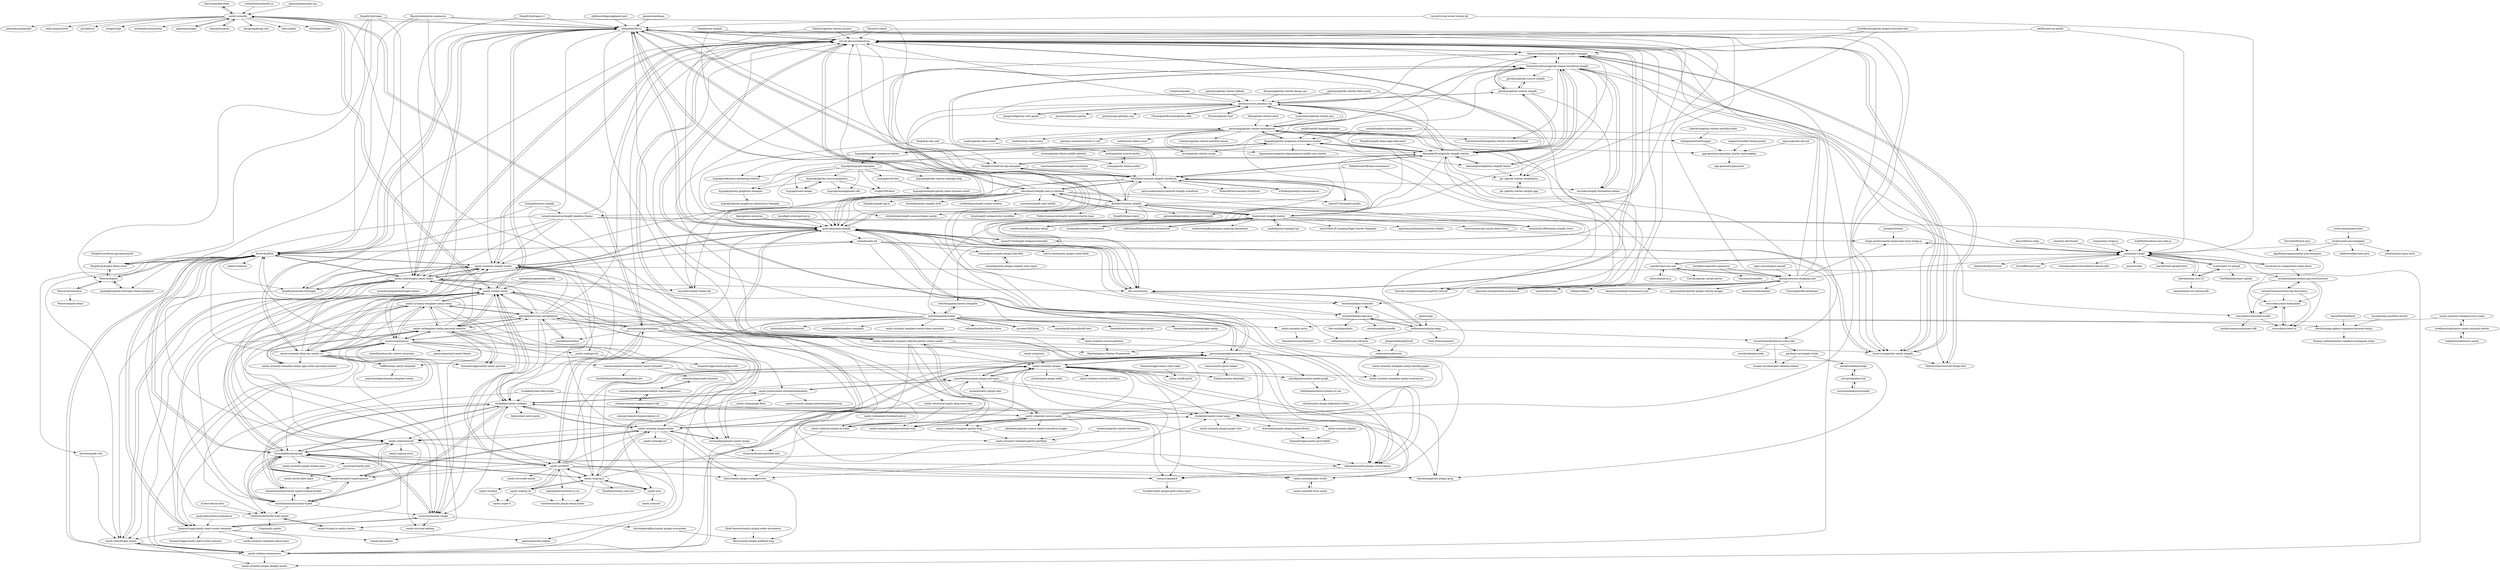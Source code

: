 digraph G {
"keystonejs/keystone" -> "sanity-io/sanity" ["e"=1]
"tinacms/tinacms" -> "sanity-io/sanity" ["e"=1]
"TylerBarnes/gatsby-plugin-transition-link" -> "gil--/gatsby-starter-shopifypwa" ["e"=1]
"TylerBarnes/gatsby-plugin-transition-link" -> "ctrl-alt-del-world/midway" ["e"=1]
"TylerBarnes/gatsby-plugin-transition-link" -> "thetrevorharmon/gatsby-theme-shopify-manager" ["e"=1]
"passionatepeople/awesome-sanity" -> "sanity-io/sanity-recipes"
"passionatepeople/awesome-sanity" -> "staccx/sanity-query-helper"
"passionatepeople/awesome-sanity" -> "kmcaloon/gatsby-plugin-groq"
"passionatepeople/awesome-sanity" -> "LiamMartens/sanity-plugin-intl-input"
"passionatepeople/awesome-sanity" -> "ricokahler/sanity-super-pane"
"passionatepeople/awesome-sanity" -> "ndimatteo/sanity-plugin-vercel-deploy"
"passionatepeople/awesome-sanity" -> "ctrl-alt-del-world/midway"
"passionatepeople/awesome-sanity" -> "ahmdigital/content-model-graph"
"passionatepeople/awesome-sanity" -> "good-idea/sane-shopify"
"contentful/contentful.js" -> "sanity-io/sanity" ["e"=1]
"giantcz/gia" -> "selfawarestudio/picoapp" ["e"=1]
"sanity-io/sanity-template-nextjs-landing-pages" -> "sanity-io/sanity-template-kitchen-sink"
"sanity-io/sanity-template-nextjs-landing-pages" -> "sanity-io/sanity-template-nextjs-ecommerce"
"agentejo/cockpit" -> "sanity-io/sanity" ["e"=1]
"hygraph/gatsby-source-graphcms" -> "hygraph/react-image"
"hygraph/gatsby-source-graphcms" -> "hygraph/management-sdk"
"hygraph/gatsby-source-graphcms" -> "GraphCMS/docs"
"hygraph/gatsby-source-graphcms" -> "hygraph/gatsby-graphcms-example"
"hygraph/hygraph-examples" -> "hygraph/gatsby-source-graphcms"
"hygraph/hygraph-examples" -> "hygraph/hygraph-commerce-starter"
"hygraph/hygraph-examples" -> "hygraph/react-image"
"hygraph/hygraph-examples" -> "hygraph/gatsby-starter-hygraph-blog"
"hygraph/hygraph-examples" -> "hygraph/gatsby-graphcms-ecommerce-starter"
"hygraph/hygraph-examples" -> "hygraph/management-sdk"
"hygraph/hygraph-examples" -> "hygraph/reference-marketing-website"
"hygraph/hygraph-examples" -> "hygraph/rich-text"
"hygraph/hygraph-examples" -> "GraphCMS/docs"
"hygraph/hygraph-examples" -> "hygraph/gatsby-graphcms-example"
"decaporg/gatsby-starter-decap-cms" -> "gatsbyjs/store.gatsbyjs.org" ["e"=1]
"parmsang/gatsby-starter-ecommerce" -> "moltin/gatsby-demo-store"
"parmsang/gatsby-starter-ecommerce" -> "hygraph/gatsby-graphcms-ecommerce-starter"
"parmsang/gatsby-starter-ecommerce" -> "AlexanderProd/gatsby-shopify-starter"
"parmsang/gatsby-starter-ecommerce" -> "moltin/nextjs-demo-store" ["e"=1]
"parmsang/gatsby-starter-ecommerce" -> "rohitguptab/OneShopper"
"parmsang/gatsby-starter-ecommerce" -> "brxck/gatsby-starter-stripe"
"parmsang/gatsby-starter-ecommerce" -> "bigcommerce/gatsby-bigcommerce-netlify-cms-starter"
"parmsang/gatsby-starter-ecommerce" -> "GatsbyStorefront/gatsby-theme-storefront-shopify"
"parmsang/gatsby-starter-ecommerce" -> "thorsten-stripe/ecommerce-gatsby-tutorial"
"parmsang/gatsby-starter-ecommerce" -> "gatsbyjs/store.gatsbyjs.org"
"parmsang/gatsby-starter-ecommerce" -> "gatsbyjs-ecommerce/web-v1-old"
"parmsang/gatsby-starter-ecommerce" -> "moltin/react-demo-store"
"parmsang/gatsby-starter-ecommerce" -> "GatsbyStorefront/gatsby-starter-storefront-shopify"
"parmsang/gatsby-starter-ecommerce" -> "LekoArts/gatsby-starter-portfolio-emma" ["e"=1]
"parmsang/gatsby-starter-ecommerce" -> "app-generator/gatsbyjs-starter-tailwindplay"
"the-couch/slater" -> "good-idea/sane-shopify" ["e"=1]
"the-couch/slater" -> "ctrl-alt-del-world/midway" ["e"=1]
"the-couch/slater" -> "selfawarestudio/picoapp" ["e"=1]
"the-couch/slater" -> "estrattonbailey/operator" ["e"=1]
"the-couch/slater" -> "estrattonbailey/svbstrate" ["e"=1]
"hygraph/react-image" -> "hygraph/gatsby-source-graphcms"
"Gomah/nuxt-shopify" -> "good-idea/sane-shopify" ["e"=1]
"Gomah/nuxt-shopify" -> "ctrl-alt-del-world/midway" ["e"=1]
"ChristopherBiscardi/gatsby-mdx" -> "gatsbyjs/store.gatsbyjs.org" ["e"=1]
"netlify/netlify-faunadb-example" -> "hygraph/gatsby-graphcms-ecommerce-starter" ["e"=1]
"ryanwiemer/gatsby-starter-gcn" -> "gatsbyjs/store.gatsbyjs.org" ["e"=1]
"ryanwiemer/gatsby-starter-gcn" -> "parmsang/gatsby-starter-ecommerce" ["e"=1]
"LekoArts/gatsby-starter-portfolio-jodie" -> "rohitguptab/OneShopper" ["e"=1]
"VienDinhCom/next-shopify-storefront" -> "iskurbanov/shopify-next.js-tailwind"
"VienDinhCom/next-shopify-storefront" -> "Shopify/storefront-api-examples" ["e"=1]
"VienDinhCom/next-shopify-storefront" -> "BuilderIO/nextjs-shopify"
"VienDinhCom/next-shopify-storefront" -> "ndimatteo/HULL"
"VienDinhCom/next-shopify-storefront" -> "GatsbyStorefront/gatsby-theme-storefront-shopify"
"VienDinhCom/next-shopify-storefront" -> "btahir/next-shopify-starter"
"VienDinhCom/next-shopify-storefront" -> "AlexanderProd/gatsby-shopify-starter"
"VienDinhCom/next-shopify-storefront" -> "perryraskin/nextjs-tailwind-shopify-storefront"
"VienDinhCom/next-shopify-storefront" -> "RobertBroersma/next-storefront"
"VienDinhCom/next-shopify-storefront" -> "good-idea/sane-shopify"
"VienDinhCom/next-shopify-storefront" -> "w3bdesign/nextjs-woocommerce" ["e"=1]
"VienDinhCom/next-shopify-storefront" -> "hayes0724/shopify-packer" ["e"=1]
"VienDinhCom/next-shopify-storefront" -> "uicrooks/shopify-theme-lab" ["e"=1]
"VienDinhCom/next-shopify-storefront" -> "petermekhaeil/nextjs-commerce-shopify"
"VienDinhCom/next-shopify-storefront" -> "uicrooks/shopify-foundation-theme" ["e"=1]
"DSchau/gatsby-mail" -> "gatsbyjs/store.gatsbyjs.org" ["e"=1]
"rstojnic/lazydata" -> "gatsbyjs/store.gatsbyjs.org" ["e"=1]
"portabletext/portabletext" -> "portabletext/react-portabletext"
"portabletext/portabletext" -> "sanity-io/GROQ"
"portabletext/portabletext" -> "sanity-io/groq-js"
"portabletext/portabletext" -> "sanity-io/next-sanity"
"portabletext/portabletext" -> "portabletext/editor"
"portabletext/portabletext" -> "sanity-io/sanity-recipes"
"portabletext/portabletext" -> "ricokahler/sanity-codegen"
"portabletext/portabletext" -> "sanity-io/block-content-to-react"
"portabletext/portabletext" -> "sanity-io/sanity"
"portabletext/portabletext" -> "sanity-io/gatsby-source-sanity"
"portabletext/portabletext" -> "sanity-io/ui"
"portabletext/portabletext" -> "ctrl-alt-del-world/midway"
"portabletext/portabletext" -> "sanity-io/example-company-website-gatsby-sanity-combo"
"portabletext/portabletext" -> "good-idea/sane-shopify"
"portabletext/portabletext" -> "ndimatteo/sanity-plugin-vercel-deploy"
"gatsbyjs/store.gatsbyjs.org" -> "AlexanderProd/gatsby-shopify-starter"
"gatsbyjs/store.gatsbyjs.org" -> "good-idea/sane-shopify"
"gatsbyjs/store.gatsbyjs.org" -> "jlengstorf/gatsby-with-apollo" ["e"=1]
"gatsbyjs/store.gatsbyjs.org" -> "GatsbyStorefront/gatsby-theme-storefront-shopify"
"gatsbyjs/store.gatsbyjs.org" -> "gatsbyjs/gatsby-starter-shopify"
"gatsbyjs/store.gatsbyjs.org" -> "DSchau/gatsby-mail" ["e"=1]
"gatsbyjs/store.gatsbyjs.org" -> "ctrl-alt-del-world/midway"
"gatsbyjs/store.gatsbyjs.org" -> "parmsang/gatsby-starter-ecommerce"
"gatsbyjs/store.gatsbyjs.org" -> "ChristopherBiscardi/gatsby-mdx" ["e"=1]
"gatsbyjs/store.gatsbyjs.org" -> "prismicio/prismic-gatsby" ["e"=1]
"gatsbyjs/store.gatsbyjs.org" -> "Shopify/storefront-api-examples" ["e"=1]
"gatsbyjs/store.gatsbyjs.org" -> "gatsbyjs/api.gatsbyjs.org"
"gatsbyjs/store.gatsbyjs.org" -> "thetrevorharmon/gatsby-theme-shopify-manager"
"gatsbyjs/store.gatsbyjs.org" -> "gil--/gatsby-starter-shopifypwa"
"gatsbyjs/store.gatsbyjs.org" -> "ryanwiemer/gatsby-starter-gcn" ["e"=1]
"sanity-io/sanity-template-gatsby-blog" -> "sanity-io/sanity-template-gatsby-portfolio"
"sanity-io/example-company-website-gatsby-sanity-combo" -> "sanity-io/gatsby-source-sanity"
"sanity-io/example-company-website-gatsby-sanity-combo" -> "sanity-io/sanity-template-gatsby-portfolio"
"sanity-io/example-company-website-gatsby-sanity-combo" -> "ctrl-alt-del-world/midway"
"sanity-io/example-company-website-gatsby-sanity-combo" -> "good-idea/sane-shopify"
"sanity-io/example-company-website-gatsby-sanity-combo" -> "lucasvocos/gatsby-sanity-shopify"
"sanity-io/example-company-website-gatsby-sanity-combo" -> "sanity-io/sanity-recipes"
"sanity-io/example-company-website-gatsby-sanity-combo" -> "sanity-io/sanity-template-kitchen-sink"
"sanity-io/example-company-website-gatsby-sanity-combo" -> "sanity-io/sanity-template-gatsby-blog"
"sanity-io/example-company-website-gatsby-sanity-combo" -> "passionatepeople/awesome-sanity"
"sanity-io/example-company-website-gatsby-sanity-combo" -> "sanity-io/sanity-shopify-studio"
"sanity-io/GROQ" -> "sanity-io/groq-js"
"sanity-io/GROQ" -> "sanity-io/groq-cli"
"sanity-io/GROQ" -> "sanity-io/ui"
"sanity-io/GROQ" -> "sanity-io/sanity-plugin-media"
"sanity-io/GROQ" -> "portabletext/portabletext"
"sanity-io/GROQ" -> "FormidableLabs/groqd"
"sanity-io/GROQ" -> "sanity-io/client"
"sanity-io/GROQ" -> "sanity-io/next-sanity"
"sanity-io/GROQ" -> "mikolajdobrucki/how-to-css"
"sanity-io/GROQ" -> "sanity-io/sanity-recipes"
"sanity-io/GROQ" -> "danielroe/sanity-typed-queries"
"sanity-io/GROQ" -> "sanity-io/vscode-sanity"
"sanity-io/GROQ" -> "kmcaloon/gatsby-plugin-groq"
"sanity-io/GROQ" -> "hdoro/sanity-plugin-social-preview"
"sanity-io/GROQ" -> "sanity-io/community-studio"
"sanity-io/sanity-recipes" -> "passionatepeople/awesome-sanity"
"sanity-io/sanity-recipes" -> "kmcaloon/gatsby-plugin-groq"
"sanity-io/sanity-recipes" -> "hdoro/sanity-plugin-social-preview"
"sanity-io/sanity-recipes" -> "rexxars/sanipack"
"sanity-io/sanity-recipes" -> "LiamMartens/sanity-plugin-intl-input"
"sanity-io/sanity-recipes" -> "sanity-io/community-studio"
"sanity-io/sanity-recipes" -> "sanity-io/sanity-plugin-media"
"sanity-io/sanity-recipes" -> "ahmdigital/content-model-graph"
"sanity-io/sanity-recipes" -> "rdunk/sanity-plugin-table"
"sanity-io/sanity-recipes" -> "sanity-io/demo-custom-workflow"
"sanity-io/sanity-recipes" -> "ricokahler/sanity-super-pane"
"sanity-io/sanity-recipes" -> "fredjens/sanity-datatable"
"sanity-io/sanity-recipes" -> "sanity-io/diff-patch"
"snipcart/stackbit-theme-planty" -> "app-generator/gatsbyjs-starter-tailwindplay" ["e"=1]
"hayes0724/shopify-webpack-themekit" -> "good-idea/sane-shopify" ["e"=1]
"hayes0724/shopify-webpack-themekit" -> "ctrl-alt-del-world/midway" ["e"=1]
"reactioncommerce/example-storefront" -> "VienDinhCom/next-shopify-storefront" ["e"=1]
"AlexanderProd/gatsby-shopify-starter" -> "GatsbyStorefront/gatsby-theme-storefront-shopify"
"AlexanderProd/gatsby-shopify-starter" -> "alexislepresle/gatsby-shopify-theme"
"AlexanderProd/gatsby-shopify-starter" -> "ctrl-alt-del-world/midway"
"AlexanderProd/gatsby-shopify-starter" -> "thetrevorharmon/gatsby-theme-shopify-manager"
"AlexanderProd/gatsby-shopify-starter" -> "good-idea/sane-shopify"
"AlexanderProd/gatsby-shopify-starter" -> "gatsbyjs/store.gatsbyjs.org"
"AlexanderProd/gatsby-shopify-starter" -> "the-couch/slater" ["e"=1]
"AlexanderProd/gatsby-shopify-starter" -> "gatsbyjs/gatsby-starter-shopify"
"AlexanderProd/gatsby-shopify-starter" -> "gil--/gatsby-starter-shopifypwa"
"AlexanderProd/gatsby-shopify-starter" -> "parmsang/gatsby-starter-ecommerce"
"AlexanderProd/gatsby-shopify-starter" -> "hygraph/gatsby-graphcms-ecommerce-starter"
"AlexanderProd/gatsby-shopify-starter" -> "VienDinhCom/next-shopify-storefront"
"AlexanderProd/gatsby-shopify-starter" -> "Shopify/storefront-api-examples" ["e"=1]
"AlexanderProd/gatsby-shopify-starter" -> "thorsten-stripe/ecommerce-gatsby-tutorial"
"AlexanderProd/gatsby-shopify-starter" -> "hayes0724/shopify-packer" ["e"=1]
"LekoArts/gatsby-starter-prismic" -> "good-idea/sane-shopify" ["e"=1]
"LekoArts/gatsby-starter-prismic" -> "ctrl-alt-del-world/midway" ["e"=1]
"LekoArts/gatsby-starter-prismic" -> "lucasvocos/gatsby-sanity-shopify" ["e"=1]
"app-generator/gatsbyjs-starter-tailwindplay" -> "app-generator/jamstack" ["e"=1]
"fabe/gatsby-universal" -> "good-idea/sane-shopify" ["e"=1]
"sanity-io/tutorial-sanity-blog-react-next" -> "sanity-io/sanity-template-kitchen-sink"
"fabe/gatsby-starter-deck" -> "parmsang/gatsby-starter-ecommerce" ["e"=1]
"ajayns/gatsby-absurd" -> "app-generator/gatsbyjs-starter-tailwindplay" ["e"=1]
"jlengstorf/gatsby-with-apollo" -> "gatsbyjs/store.gatsbyjs.org" ["e"=1]
"sanity-io/example-frontend-next-js" -> "sanity-io/block-content-to-react" ["e"=1]
"sanity-io/groq-cli" -> "sanity-io/GROQ"
"sanity-io/groq-cli" -> "sanity-io/groq-js"
"sanity-io/groq-cli" -> "vicmeow/sanity-plugin-emoji-picker"
"sanity-io/groq-cli" -> "sanity-io/get-it"
"Shopify/shopify-demo-app-node-react" -> "AlexanderProd/gatsby-shopify-starter" ["e"=1]
"sanity-io/gatsby-source-sanity" -> "sanity-io/example-company-website-gatsby-sanity-combo"
"sanity-io/gatsby-source-sanity" -> "sanity-io/sanity-recipes"
"sanity-io/gatsby-source-sanity" -> "rexxars/sanipack"
"sanity-io/gatsby-source-sanity" -> "ricokahler/sanity-codegen"
"sanity-io/gatsby-source-sanity" -> "sanity-io/sanity-template-gatsby-blog"
"sanity-io/gatsby-source-sanity" -> "ctrl-alt-del-world/midway"
"sanity-io/gatsby-source-sanity" -> "sanity-io/sanity-template-gatsby-portfolio"
"sanity-io/gatsby-source-sanity" -> "alexlobera/gatsby-source-sanity-transform-images"
"sanity-io/gatsby-source-sanity" -> "sanity-io/community-studio"
"sanity-io/gatsby-source-sanity" -> "sanity-io/block-content-to-react"
"sanity-io/gatsby-source-sanity" -> "sanity-io/sanity-template-kitchen-sink"
"sanity-io/gatsby-source-sanity" -> "thetrevorharmon/gatsby-theme-shopify-manager"
"moltin/gatsby-demo-store" -> "moltin/gatsby-source-moltin"
"good-idea/sane-shopify" -> "ctrl-alt-del-world/midway"
"good-idea/sane-shopify" -> "lucasvocos/gatsby-sanity-shopify"
"good-idea/sane-shopify" -> "the-couch/slater" ["e"=1]
"good-idea/sane-shopify" -> "sanity-io/sanity-shopify-studio"
"good-idea/sane-shopify" -> "sanity-io/hydrogen-sanity-demo"
"good-idea/sane-shopify" -> "hayes0724/shopify-webpack-themekit" ["e"=1]
"good-idea/sane-shopify" -> "ndimatteo/HULL"
"good-idea/sane-shopify" -> "estrattonbailey/svbstrate"
"good-idea/sane-shopify" -> "passionatepeople/awesome-sanity"
"good-idea/sane-shopify" -> "selfawarestudio/sane-eleventy"
"good-idea/sane-shopify" -> "GatsbyStorefront/gatsby-theme-storefront-shopify"
"good-idea/sane-shopify" -> "tinloof/sanity-kit"
"good-idea/sane-shopify" -> "ndimatteo/sanity-plugin-vercel-deploy"
"good-idea/sane-shopify" -> "sanity-io/example-company-website-gatsby-sanity-combo"
"sanity-io/groq-js" -> "sanity-io/GROQ"
"sanity-io/groq-js" -> "sanity-io/sanity-plugin-media"
"sanity-io/groq-js" -> "sanity-io/ui"
"sanity-io/groq-js" -> "sanity-io/groq-cli"
"sanity-io/groq-js" -> "sanity-io/sanity-recipes"
"sanity-io/groq-js" -> "FormidableLabs/groqd"
"sanity-io/groq-js" -> "LiamMartens/sanity-plugin-intl-input"
"sanity-io/groq-js" -> "passionatepeople/awesome-sanity"
"sanity-io/groq-js" -> "vicmeow/sanity-plugin-emoji-picker"
"sanity-io/groq-js" -> "KimPaow/sanity-color-list"
"selfawarestudio/picoapp" -> "estrattonbailey/operator"
"selfawarestudio/picoapp" -> "the-couch/slater" ["e"=1]
"selfawarestudio/picoapp" -> "estrattonbailey/svbstrate"
"selfawarestudio/picoapp" -> "estrattonbailey/klaviyo-subscribe"
"selfawarestudio/picoapp" -> "selfawarestudio/sane-eleventy"
"selfawarestudio/picoapp" -> "front-of-house/presta"
"gil--/gatsby-starter-shopify-app" -> "gil--/gatsby-starter-shopifypwa" ["e"=1]
"rohitguptab/OneShopper" -> "app-generator/gatsbyjs-starter-tailwindplay"
"estrattonbailey/vsbl" -> "estrattonbailey/tackjs"
"estrattonbailey/vsbl" -> "estrattonbailey/overunder"
"estrattonbailey/klaviyo-subscribe" -> "human-nyc/themekit-skeleton-theme"
"estrattonbailey/klaviyo-subscribe" -> "estrattonbailey/mela"
"estrattonbailey/klaviyo-subscribe" -> "gardener-nyc/magic-tricks"
"gil--/gatsby-starter-shopifypwa" -> "gil--/gatsby-starter-shopify-app" ["e"=1]
"sanity-io/netlify-form-sanity" -> "sanity-io/community-studio"
"hygraph/gatsby-graphcms-example" -> "hygraph/gatsby-graphcms-tailwindcss-example"
"moltin/gatsby-source-moltin" -> "ynnoj/gatsby-theme-moltin"
"leifriksheim/block-content-to-vue" -> "nilsnh/sanity-plugin-highcharts-editor"
"staccx/sanity-query-helper" -> "fredjens/sanity-datatable"
"swyxio/gatsby-theme-netlify-identity" -> "ynnoj/gatsby-theme-moltin"
"ynnoj/gatsby-theme-moltin" -> "moltin/gatsby-source-moltin"
"poulainv/tottem" -> "stripe-archive/nextjs-typescript-react-stripe-js" ["e"=1]
"stripe/react-stripe-js" -> "ynnoj/next-stripe" ["e"=1]
"milliHQ/terraform-aws-next-js" -> "ynnoj/next-stripe" ["e"=1]
"LiamMartens/sanity-plugin-intl-input" -> "hdoro/sanity-plugin-social-preview"
"LiamMartens/sanity-plugin-intl-input" -> "sanity-io/community-studio"
"LiamMartens/sanity-plugin-intl-input" -> "azzlack/sanity-plugin-tabs"
"LiamMartens/sanity-plugin-intl-input" -> "passionatepeople/awesome-sanity"
"LiamMartens/sanity-plugin-intl-input" -> "sanity-io/sanity-recipes"
"LiamMartens/sanity-plugin-intl-input" -> "sanity-io/document-internationalization"
"LiamMartens/sanity-plugin-intl-input" -> "ricokahler/sanity-super-pane"
"suren-atoyan/react-pwa" -> "mvllow/next-pwa-template" ["e"=1]
"skillrecordings/egghead-next" -> "ndimatteo/HULL" ["e"=1]
"creativetimofficial/notus-nextjs" -> "btahir/next-shopify-starter" ["e"=1]
"w3bdesign/nextjs-woocommerce" -> "VienDinhCom/next-shopify-storefront" ["e"=1]
"lucaspulliese/next-ecommerce" -> "btahir/next-shopify-starter" ["e"=1]
"netlify/next-on-netlify" -> "ctrl-alt-del-world/midway" ["e"=1]
"netlify/next-on-netlify" -> "ynnoj/next-stripe" ["e"=1]
"mvllow/next-pwa-template" -> "AjayKanniyappan/nextjs-pwa-template"
"mvllow/next-pwa-template" -> "ynnoj/next-stripe"
"mvllow/next-pwa-template" -> "shadowwalker/next-pwa" ["e"=1]
"mvllow/next-pwa-template" -> "jchiatt/nextjs-basic-auth"
"RafaelGoulartB/next-ecommerce" -> "VienDinhCom/next-shopify-storefront" ["e"=1]
"RafaelGoulartB/next-ecommerce" -> "sanity-io/sanity-template-nextjs-ecommerce" ["e"=1]
"selfawarestudio/sane-eleventy" -> "selfawarestudio/wool"
"chec/commercejs-nextjs-demo-store" -> "stripe-archive/nextjs-typescript-react-stripe-js" ["e"=1]
"dayhaysoos/use-shopping-cart" -> "notrab/react-use-cart"
"dayhaysoos/use-shopping-cart" -> "domitriusclark/mdnext" ["e"=1]
"dayhaysoos/use-shopping-cart" -> "ChristopherBiscardi/toast" ["e"=1]
"dayhaysoos/use-shopping-cart" -> "AlexanderProd/gatsby-shopify-starter"
"dayhaysoos/use-shopping-cart" -> "thorsten-stripe/ecommerce-gatsby-tutorial"
"dayhaysoos/use-shopping-cart" -> "jamstack-cms/jamstack-ecommerce" ["e"=1]
"dayhaysoos/use-shopping-cart" -> "ynnoj/next-stripe"
"dayhaysoos/use-shopping-cart" -> "toastdotdev/toast" ["e"=1]
"dayhaysoos/use-shopping-cart" -> "ndimatteo/HULL"
"dayhaysoos/use-shopping-cart" -> "reflexjs/reflexjs" ["e"=1]
"dayhaysoos/use-shopping-cart" -> "ctrl-alt-del-world/midway"
"dayhaysoos/use-shopping-cart" -> "thetrevorharmon/gatsby-theme-shopify-manager"
"dayhaysoos/use-shopping-cart" -> "stripe-archive/nextjs-typescript-react-stripe-js"
"dayhaysoos/use-shopping-cart" -> "dayhaysoos/nextjs-ecommerce-site" ["e"=1]
"dayhaysoos/use-shopping-cart" -> "graysonhicks/gatsby-plugin-remote-images" ["e"=1]
"gardener-nyc/magic-tricks" -> "human-nyc/themekit-skeleton-theme"
"gardener-nyc/magic-tricks" -> "estrattonbailey/tackjs"
"sanity-io/squizzy" -> "sanity-io/sanity-recipes" ["e"=1]
"jamstack-cms/jamstack-ecommerce" -> "dayhaysoos/use-shopping-cart" ["e"=1]
"jamstack-cms/jamstack-ecommerce" -> "parmsang/gatsby-starter-ecommerce" ["e"=1]
"jamstack-cms/jamstack-ecommerce" -> "ndimatteo/HULL" ["e"=1]
"jamstack-cms/jamstack-ecommerce" -> "hygraph/gatsby-graphcms-ecommerce-starter" ["e"=1]
"ricokahler/next-data-hooks" -> "ricokahler/sanity-codegen" ["e"=1]
"ricokahler/next-data-hooks" -> "ricokahler/sanity-super-pane" ["e"=1]
"ricokahler/next-data-hooks" -> "FormidableLabs/groqd" ["e"=1]
"leerob/fastfeedback" -> "leerob/image-gallery-supabase-tailwind-nextjs" ["e"=1]
"danielroe/sanity-typed-queries" -> "saiichihashimoto/sanity-typed"
"danielroe/sanity-typed-queries" -> "FormidableLabs/groqd"
"danielroe/sanity-typed-queries" -> "ricokahler/sanity-codegen"
"danielroe/sanity-typed-queries" -> "sanity-io/preview-kit"
"danielroe/sanity-typed-queries" -> "ricokahler/sanity-super-pane"
"danielroe/sanity-typed-queries" -> "saiichihashimoto/sanity-typed-schema-builder"
"danielroe/sanity-typed-queries" -> "sanity-io/sanity-plugin-media"
"coreyward/sanity-image" -> "christopherafbjur/sanity-plugin-icon-picker"
"coreyward/sanity-image" -> "SimeonGriggs/sanity-react-router-template"
"coreyward/sanity-image" -> "sanity-io/visual-editing"
"coreyward/sanity-image" -> "FormidableLabs/groqd"
"ahmdigital/content-model-graph" -> "leifriksheim/block-content-to-vue"
"stripe-archive/nextjs-typescript-react-stripe-js" -> "ynnoj/next-stripe"
"notrab/react-use-cart" -> "chec/commerce.js" ["e"=1]
"notrab/react-use-cart" -> "dayhaysoos/use-shopping-cart"
"notrab/react-use-cart" -> "hygraph/gatsby-graphcms-ecommerce-starter"
"notrab/react-use-cart" -> "ynnoj/next-stripe"
"notrab/react-use-cart" -> "CartQL/gatsby-cartql-starter"
"alexislepresle/gatsby-shopify-theme" -> "GatsbyStorefront/gatsby-theme-storefront-shopify"
"alexislepresle/gatsby-shopify-theme" -> "AlexanderProd/gatsby-shopify-starter"
"alexislepresle/gatsby-shopify-theme" -> "gil--/gatsby-starter-shopifypwa"
"bornfight-studio/goCart.js" -> "good-idea/sane-shopify" ["e"=1]
"GatsbyStorefront/gatsby-theme-storefront-shopify" -> "AlexanderProd/gatsby-shopify-starter"
"GatsbyStorefront/gatsby-theme-storefront-shopify" -> "alexislepresle/gatsby-shopify-theme"
"GatsbyStorefront/gatsby-theme-storefront-shopify" -> "GatsbyStorefront/gatsby-starter-storefront-shopify"
"GatsbyStorefront/gatsby-theme-storefront-shopify" -> "thetrevorharmon/gatsby-theme-shopify-manager"
"GatsbyStorefront/gatsby-theme-storefront-shopify" -> "gatsbyjs/gatsby-starter-shopify"
"GatsbyStorefront/gatsby-theme-storefront-shopify" -> "good-idea/sane-shopify"
"GatsbyStorefront/gatsby-theme-storefront-shopify" -> "uicrooks/shopify-foundation-theme" ["e"=1]
"GatsbyStorefront/gatsby-theme-storefront-shopify" -> "ctrl-alt-del-world/midway"
"GatsbyStorefront/gatsby-theme-storefront-shopify" -> "gatsbyjs/gatsby-source-shopify"
"GatsbyStorefront/gatsby-theme-storefront-shopify" -> "VienDinhCom/next-shopify-storefront"
"GatsbyStorefront/gatsby-theme-storefront-shopify" -> "gil--/gatsby-starter-shopifypwa"
"GatsbyStorefront/gatsby-theme-storefront-shopify" -> "lucasvocos/gatsby-sanity-shopify"
"GatsbyStorefront/gatsby-theme-storefront-shopify" -> "the-couch/slater" ["e"=1]
"GatsbyStorefront/gatsby-theme-storefront-shopify" -> "thetrevorharmon/sell-things-fast"
"stackrole/gatsby-starter-foundation" -> "sanity-io/sanity-template-gatsby-portfolio" ["e"=1]
"hygraph/gatsby-graphcms-ecommerce-starter" -> "parmsang/gatsby-starter-ecommerce"
"hygraph/gatsby-graphcms-ecommerce-starter" -> "brxck/gatsby-starter-stripe"
"hygraph/gatsby-graphcms-ecommerce-starter" -> "alexislepresle/gatsby-shopify-theme"
"hygraph/gatsby-graphcms-ecommerce-starter" -> "hygraph/hygraph-commerce-starter"
"hygraph/gatsby-graphcms-ecommerce-starter" -> "AlexanderProd/gatsby-shopify-starter"
"hygraph/gatsby-graphcms-ecommerce-starter" -> "bigcommerce/gatsby-bigcommerce-netlify-cms-starter"
"hygraph/gatsby-graphcms-ecommerce-starter" -> "GatsbyStorefront/gatsby-theme-storefront-shopify"
"wwebdev/separator-generator" -> "Vincenius/wwebdev"
"wwebdev/separator-generator" -> "dayhaysoos/use-shopping-cart"
"ctrl-alt-del-world/midway" -> "good-idea/sane-shopify"
"ctrl-alt-del-world/midway" -> "lucasvocos/gatsby-sanity-shopify"
"ctrl-alt-del-world/midway" -> "the-couch/slater" ["e"=1]
"ctrl-alt-del-world/midway" -> "ndimatteo/HULL"
"ctrl-alt-del-world/midway" -> "sanity-io/hydrogen-sanity-demo"
"ctrl-alt-del-world/midway" -> "sanity-io/sanity-shopify-studio"
"ctrl-alt-del-world/midway" -> "passionatepeople/awesome-sanity"
"ctrl-alt-del-world/midway" -> "sanity-io/example-company-website-gatsby-sanity-combo"
"ctrl-alt-del-world/midway" -> "thetrevorharmon/gatsby-theme-shopify-manager"
"ctrl-alt-del-world/midway" -> "estrattonbailey/klaviyo-subscribe"
"ctrl-alt-del-world/midway" -> "AlexanderProd/gatsby-shopify-starter"
"ctrl-alt-del-world/midway" -> "rexxars/sanipack"
"ctrl-alt-del-world/midway" -> "estrattonbailey/svbstrate"
"ctrl-alt-del-world/midway" -> "ricokahler/sanity-super-pane"
"ctrl-alt-del-world/midway" -> "estrattonbailey/operator"
"sanity-io/sanity-plugin-media" -> "hdoro/sanity-plugin-social-preview"
"sanity-io/sanity-plugin-media" -> "ricokahler/sanity-super-pane"
"sanity-io/sanity-plugin-media" -> "lorenzodejong/next-sanity-image"
"sanity-io/sanity-plugin-media" -> "sanity-io/sanity-recipes"
"sanity-io/sanity-plugin-media" -> "sanity-io/groq-js"
"sanity-io/sanity-plugin-media" -> "ricokahler/sanity-codegen"
"sanity-io/sanity-plugin-media" -> "danielroe/sanity-typed-queries"
"sanity-io/sanity-plugin-media" -> "rexxars/sanipack"
"sanity-io/sanity-plugin-media" -> "sanity-io/image-url"
"sanity-io/sanity-plugin-media" -> "passionatepeople/awesome-sanity"
"sanity-io/sanity-plugin-media" -> "sanity-io/preview-kit"
"thetrevorharmon/gatsby-theme-shopify-manager" -> "thetrevorharmon/sell-things-fast"
"thetrevorharmon/gatsby-theme-shopify-manager" -> "lucasvocos/gatsby-sanity-shopify"
"thetrevorharmon/gatsby-theme-shopify-manager" -> "GatsbyStorefront/gatsby-theme-storefront-shopify"
"thetrevorharmon/gatsby-theme-shopify-manager" -> "ctrl-alt-del-world/midway"
"ndimatteo/sanity-plugin-vercel-deploy" -> "rexxars/sanipack"
"lucasvocos/gatsby-sanity-shopify" -> "ctrl-alt-del-world/midway"
"lucasvocos/gatsby-sanity-shopify" -> "good-idea/sane-shopify"
"lucasvocos/gatsby-sanity-shopify" -> "thetrevorharmon/sell-things-fast"
"lucasvocos/gatsby-sanity-shopify" -> "thetrevorharmon/gatsby-theme-shopify-manager"
"sanity-io/ui" -> "sanity-io/assist"
"sanity-io/ui" -> "sanity-io/groq-js"
"hafffe/nextjs-sanity-template" -> "mariuslundgard/sanity-template-nextjs"
"jesperlandberg/JScroll" -> "selfawarestudio/wool" ["e"=1]
"coreyward/sanity-pills" -> "sanity-io/rich-date-input"
"estrattonbailey/svbstrate" -> "estrattonbailey/operator"
"commercelayer/commercelayer-react-components" -> "commercelayer/mfe-checkout"
"commercelayer/commercelayer-react-components" -> "commercelayer/commercelayer-sdk"
"thetrevorharmon/sell-things-fast" -> "thetrevorharmon/gatsby-theme-shopify-manager"
"rexxars/sanipack" -> "bradley/sanity-plugin-goth-vimeo-input"
"sanity-io/community-studio" -> "sanity-io/netlify-form-sanity"
"storyofams/next-boilerplate" -> "storyofams/react-ui"
"storyofams/next-boilerplate" -> "storyofams/storyblok-toolkit"
"iskurbanov/shopify-next.js-tailwind" -> "VienDinhCom/next-shopify-storefront"
"iskurbanov/shopify-next.js-tailwind" -> "btahir/next-shopify-starter"
"iskurbanov/shopify-next.js-tailwind" -> "BuilderIO/nextjs-shopify"
"iskurbanov/shopify-next.js-tailwind" -> "ndimatteo/HULL"
"iskurbanov/shopify-next.js-tailwind" -> "momonoki1990/nextjs-shopify-store"
"iskurbanov/shopify-next.js-tailwind" -> "ctrlaltdylan/shopify-nextjs-toolbox" ["e"=1]
"iskurbanov/shopify-next.js-tailwind" -> "cassidoo/shopify-next-netlify"
"iskurbanov/shopify-next.js-tailwind" -> "ctrlaltdylan/shopify-session-tokens-nextjs" ["e"=1]
"iskurbanov/shopify-next.js-tailwind" -> "Shopify/shopify-api-js" ["e"=1]
"iskurbanov/shopify-next.js-tailwind" -> "bluebeel/nextjs-shopify-auth" ["e"=1]
"iskurbanov/shopify-next.js-tailwind" -> "good-idea/sane-shopify"
"iskurbanov/shopify-next.js-tailwind" -> "sanity-io/sanity-shopify-studio"
"iskurbanov/shopify-next.js-tailwind" -> "uicrooks/shopify-theme-lab" ["e"=1]
"iskurbanov/shopify-next.js-tailwind" -> "hayes0724/shopify-packer" ["e"=1]
"iskurbanov/shopify-next.js-tailwind" -> "ctrl-alt-del-world/midway"
"gatsbyjs/gatsby-starter-default" -> "gatsbyjs/store.gatsbyjs.org" ["e"=1]
"BuilderIO/nextjs-shopify" -> "VienDinhCom/next-shopify-storefront"
"BuilderIO/nextjs-shopify" -> "iskurbanov/shopify-next.js-tailwind"
"BuilderIO/nextjs-shopify" -> "btahir/next-shopify-starter"
"BuilderIO/nextjs-shopify" -> "ndimatteo/HULL"
"BuilderIO/nextjs-shopify" -> "petermekhaeil/nextjs-commerce-shopify"
"BuilderIO/nextjs-shopify" -> "instantcommerce/shopify-headless-theme"
"BuilderIO/nextjs-shopify" -> "momonoki1990/nextjs-shopify-store"
"BuilderIO/nextjs-shopify" -> "hayes0724/shopify-webpack-themekit" ["e"=1]
"BuilderIO/nextjs-shopify" -> "Shopify/storefront-api-examples" ["e"=1]
"BuilderIO/nextjs-shopify" -> "TrellisCommerce/shopify-tailwind-starter-base" ["e"=1]
"BuilderIO/nextjs-shopify" -> "Shopify/theme-check" ["e"=1]
"BuilderIO/nextjs-shopify" -> "the-couch/slater" ["e"=1]
"BuilderIO/nextjs-shopify" -> "thetrevorharmon/gatsby-theme-shopify-manager"
"BuilderIO/nextjs-shopify" -> "ctrlaltdylan/shopify-session-tokens-nextjs" ["e"=1]
"BuilderIO/nextjs-shopify" -> "krjo/shopify-webpack-dev-workflow" ["e"=1]
"btahir/next-shopify-starter" -> "iskurbanov/shopify-next.js-tailwind"
"btahir/next-shopify-starter" -> "VienDinhCom/next-shopify-storefront"
"btahir/next-shopify-starter" -> "BuilderIO/nextjs-shopify"
"btahir/next-shopify-starter" -> "ndimatteo/HULL"
"btahir/next-shopify-starter" -> "creativetimofficial/notus-nextjs" ["e"=1]
"btahir/next-shopify-starter" -> "olafsulich/fullstack-nextjs-ecommerce" ["e"=1]
"btahir/next-shopify-starter" -> "lucaspulliese/next-ecommerce" ["e"=1]
"btahir/next-shopify-starter" -> "creativetimofficial/nextjs-material-dashboard" ["e"=1]
"btahir/next-shopify-starter" -> "naufaldi/next-landing-vpn" ["e"=1]
"btahir/next-shopify-starter" -> "chec/commercejs-nextjs-demo-store" ["e"=1]
"btahir/next-shopify-starter" -> "ixartz/Next-JS-Landing-Page-Starter-Template" ["e"=1]
"btahir/next-shopify-starter" -> "web3templates/stablo"
"btahir/next-shopify-starter" -> "web3templates/nextly-template" ["e"=1]
"btahir/next-shopify-starter" -> "momonoki1990/nextjs-shopify-store"
"btahir/next-shopify-starter" -> "agustinusnathaniel/nextarter-chakra" ["e"=1]
"treefarmstudio/astro-sanity-minimal-starter" -> "treefarmstudio/astro-sanity"
"treefarmstudio/astro-sanity-minimal-starter" -> "sanity-io/sanity-template-astro-clean"
"web3templates/nextly-template" -> "web3templates/stablo" ["e"=1]
"ryanto/next-s3-upload" -> "leerob/nextjs-aws-s3"
"ryanto/next-s3-upload" -> "TimMikeladze/next-upload"
"ryanto/next-s3-upload" -> "ynnoj/next-stripe"
"discord/focus-rings" -> "ynnoj/next-stripe" ["e"=1]
"ndimatteo/HULL" -> "ctrl-alt-del-world/midway"
"ndimatteo/HULL" -> "good-idea/sane-shopify"
"ndimatteo/HULL" -> "sanity-io/hydrogen-sanity-demo"
"ndimatteo/HULL" -> "sanity-io/next-sanity"
"ndimatteo/HULL" -> "sanity-io/sanity-shopify-studio"
"ndimatteo/HULL" -> "VienDinhCom/next-shopify-storefront"
"ndimatteo/HULL" -> "uicrooks/shopify-theme-lab" ["e"=1]
"ndimatteo/HULL" -> "iskurbanov/shopify-next.js-tailwind"
"ndimatteo/HULL" -> "the-couch/slater" ["e"=1]
"ndimatteo/HULL" -> "frontvibe/fluid"
"ndimatteo/HULL" -> "sanity-io/nextjs-blog-cms-sanity-v3"
"ndimatteo/HULL" -> "ricokahler/sanity-codegen"
"ndimatteo/HULL" -> "Shopify/storefront-api-examples" ["e"=1]
"ndimatteo/HULL" -> "BuilderIO/nextjs-shopify"
"ndimatteo/HULL" -> "lucasvocos/gatsby-sanity-shopify"
"uicrooks/shopify-foundation-theme" -> "GatsbyStorefront/gatsby-theme-storefront-shopify" ["e"=1]
"commercelayer/commercelayer-sanity-template" -> "commercelayer/mfe-checkout"
"commercelayer/commercelayer-sanity-template" -> "SyedaMahamFahim/syedamaham.dev"
"commercelayer/commercelayer-sanity-template" -> "sanity-io/sanity-template-nextjs-ecommerce"
"notrab/headless-dropshipping-starter" -> "hygraph/gatsby-graphcms-ecommerce-starter" ["e"=1]
"notrab/headless-dropshipping-starter" -> "ynnoj/next-stripe" ["e"=1]
"notrab/headless-dropshipping-starter" -> "hygraph/hygraph-commerce-starter" ["e"=1]
"hygraph/hygraph-commerce-starter" -> "hygraph/hygraph-examples"
"hygraph/hygraph-commerce-starter" -> "hygraph/gatsby-graphcms-ecommerce-starter"
"hygraph/hygraph-commerce-starter" -> "hygraph/reference-marketing-website"
"vercel/nextjs-portfolio-starter" -> "leerob/image-gallery-supabase-tailwind-nextjs" ["e"=1]
"naufaldi/next-landing-vpn" -> "btahir/next-shopify-starter" ["e"=1]
"opennextjs/opennextjs-netlify" -> "sanity-io/next-sanity" ["e"=1]
"remotion-dev/trailer" -> "ynnoj/next-stripe" ["e"=1]
"vercel/virtual-event-starter-kit" -> "ndimatteo/HULL" ["e"=1]
"vercel/virtual-event-starter-kit" -> "ynnoj/next-stripe" ["e"=1]
"gatsbyjs/gatsby-starter-shopify" -> "gatsbyjs/gatsby-source-shopify"
"gatsbyjs/gatsby-starter-shopify" -> "GatsbyStorefront/gatsby-theme-storefront-shopify"
"gatsbyjs/gatsby-starter-shopify" -> "AlexanderProd/gatsby-shopify-starter"
"gatsbyjs/gatsby-starter-shopify" -> "gatsbyjs/store.gatsbyjs.org"
"gatsbyjs/gatsby-starter-shopify" -> "uicrooks/shopify-foundation-theme" ["e"=1]
"gatsbyjs/gatsby-starter-shopify" -> "thetrevorharmon/gatsby-theme-shopify-manager"
"Shopify/storefront-api-learning-kit" -> "Shopify/hydrogen-demo-store" ["e"=1]
"vercel/server-components-notes-demo" -> "ynnoj/next-stripe" ["e"=1]
"vercel/server-components-notes-demo" -> "instantcommerce/next-password-protect" ["e"=1]
"sanity-io/next-sanity" -> "portabletext/react-portabletext"
"sanity-io/next-sanity" -> "sanity-io/nextjs-blog-cms-sanity-v3"
"sanity-io/next-sanity" -> "sanity-io/sanity"
"sanity-io/next-sanity" -> "ricokahler/sanity-codegen"
"sanity-io/next-sanity" -> "FormidableLabs/groqd"
"sanity-io/next-sanity" -> "ndimatteo/HULL"
"sanity-io/next-sanity" -> "coreyward/sanity-image"
"sanity-io/next-sanity" -> "sanity-io/template-nextjs-personal-website"
"sanity-io/next-sanity" -> "sanity-io/GROQ"
"sanity-io/next-sanity" -> "sanity-io/sanity-plugin-media"
"sanity-io/next-sanity" -> "ndimatteo/sanity-plugin-vercel-deploy"
"sanity-io/next-sanity" -> "sanity-io/hydrogen-sanity-demo"
"sanity-io/next-sanity" -> "sanity-io/sanity-template-nextjs-clean"
"sanity-io/next-sanity" -> "saiichihashimoto/sanity-typed"
"sanity-io/next-sanity" -> "lorenzodejong/next-sanity-image"
"christopherafbjur/sanity-plugin-icon-picker" -> "hdoro/sanity-plugin-prefixed-slug"
"commercelayer/commercelayer-cli" -> "commercelayer/commercelayer-sdk"
"SimeonGriggs/sanity-react-table" -> "sanity-io/diff-patch"
"ynnoj/next-stripe" -> "sbehrends/ptwo-house" ["e"=1]
"ynnoj/next-stripe" -> "stripe-archive/nextjs-typescript-react-stripe-js"
"ynnoj/next-stripe" -> "biowaffeln/next-gen"
"ynnoj/next-stripe" -> "leerob/nextjs-aws-s3"
"ynnoj/next-stripe" -> "erhankaradeniz/remotebond-remote-jobs"
"ynnoj/next-stripe" -> "ryanto/next-s3-upload"
"ynnoj/next-stripe" -> "wooorm/xdm" ["e"=1]
"ynnoj/next-stripe" -> "vercel/server-components-notes-demo" ["e"=1]
"ynnoj/next-stripe" -> "joe-bell/next-google-fonts" ["e"=1]
"ynnoj/next-stripe" -> "instantcommerce/next-password-protect"
"ynnoj/next-stripe" -> "notrab/react-use-cart"
"ricokahler/sanity-codegen" -> "saiichihashimoto/sanity-typed"
"ricokahler/sanity-codegen" -> "FormidableLabs/groqd"
"ricokahler/sanity-codegen" -> "danielroe/sanity-typed-queries"
"ricokahler/sanity-codegen" -> "saiichihashimoto/sanity-typed-schema-builder"
"ricokahler/sanity-codegen" -> "sanity-io/sanity-plugin-media"
"ricokahler/sanity-codegen" -> "sanity-io/document-internationalization"
"ricokahler/sanity-codegen" -> "ricokahler/sanity-super-pane"
"ricokahler/sanity-codegen" -> "sanity-io/gatsby-source-sanity"
"ricokahler/sanity-codegen" -> "sanity-io/preview-kit"
"ricokahler/sanity-codegen" -> "coreyward/sanity-image"
"ricokahler/sanity-codegen" -> "fedeya/next-auth-sanity"
"ricokahler/sanity-codegen" -> "LiamMartens/sanity-plugin-intl-input"
"ricokahler/sanity-codegen" -> "rexxars/sanipack"
"ricokahler/sanity-codegen" -> "sanity-io/next-sanity"
"ricokahler/sanity-codegen" -> "ndimatteo/sanity-plugin-vercel-deploy"
"instantcommerce/next-password-protect" -> "storyofams/next-boilerplate"
"instantcommerce/next-password-protect" -> "storyofams/storyblok-toolkit"
"instantcommerce/next-password-protect" -> "instantcommerce/next-api-decorators"
"instantcommerce/next-password-protect" -> "storyofams/react-ui"
"instantcommerce/next-api-decorators" -> "instantcommerce/next-password-protect"
"instantcommerce/next-api-decorators" -> "storyofams/next-boilerplate"
"instantcommerce/next-api-decorators" -> "storyofams/react-ui"
"instantcommerce/next-api-decorators" -> "storyofams/storyblok-toolkit"
"hygraph/rich-text" -> "hygraph/example-gatsby-static-dynamic-hotel"
"SimeonGriggs/sanity-nextjs-preview" -> "sanity-io/template-nextjs-personal-website"
"leerob/nextjs-aws-s3" -> "ryanto/next-s3-upload"
"leerob/nextjs-aws-s3" -> "ynnoj/next-stripe"
"leerob/nextjs-aws-s3" -> "leerob/nextjs-aws-dynamodb"
"commercelayer/mfe-checkout" -> "commercelayer/commercelayer-react-components"
"ricokahler/sanity-super-pane" -> "Aratramba/sanity-plugin-media-library"
"ricokahler/sanity-super-pane" -> "sanity-io/sanity-algolia"
"ricokahler/sanity-super-pane" -> "kmcaloon/gatsby-plugin-groq"
"ricokahler/sanity-super-pane" -> "sanity-io/sanity-plugin-graph-view"
"ricokahler/sanity-super-pane" -> "sanity-io/sanity-plugin-media"
"mikolajdobrucki/how-to-css" -> "vicmeow/sanity-plugin-emoji-picker"
"hdoro/sanity-plugin-social-preview" -> "hdoro/sanity-plugin-prefixed-slug"
"Aratramba/sanity-plugin-media-library" -> "SimeonGriggs/sanity-quick-fields"
"commercelayer/commercelayer-sdk" -> "commercelayer/commercelayer-cli"
"commercelayer/commercelayer-sdk" -> "commercelayer/commercelayer-react-components"
"instantcommerce/shopify-headless-theme" -> "storyofams/storyblok-toolkit"
"instantcommerce/shopify-headless-theme" -> "ctrl-alt-del-world/midway"
"instantcommerce/shopify-headless-theme" -> "storyofams/next-boilerplate"
"instantcommerce/shopify-headless-theme" -> "Shopify/hydrogen-demo-store"
"instantcommerce/shopify-headless-theme" -> "sanity-io/demo-ecommerce"
"instantcommerce/shopify-headless-theme" -> "sanity-io/hydrogen-sanity-demo"
"instantcommerce/shopify-headless-theme" -> "good-idea/sane-shopify"
"instantcommerce/shopify-headless-theme" -> "sanity-io/sanity-shopify-studio"
"instantcommerce/shopify-headless-theme" -> "Shopify/awesome-hydrogen"
"lorenzodejong/next-sanity-image" -> "sanity-io/sanity-plugin-media"
"lorenzodejong/next-sanity-image" -> "coreyward/react-portable-text"
"sanity-io/sanity-algolia" -> "SimeonGriggs/sanity-quick-fields"
"gatsbyjs/gatsby-source-shopify" -> "gatsbyjs/gatsby-starter-shopify"
"BretCameron/sanity-plugin-order-documents" -> "hdoro/sanity-plugin-prefixed-slug"
"storyofams/storyblok-toolkit" -> "storyofams/next-boilerplate"
"storyofams/storyblok-toolkit" -> "storyofams/react-ui"
"storyofams/storyblok-toolkit" -> "instantcommerce/instant-sdk"
"storyofams/react-ui" -> "storyofams/next-boilerplate"
"planetscale/beam" -> "ndimatteo/HULL" ["e"=1]
"jacob-ebey/remix-ecommerce" -> "SimeonGriggs/sanity-react-router-template" ["e"=1]
"Shopify/hydrogen-v1" -> "sanity-io/hydrogen-sanity-demo" ["e"=1]
"Shopify/hydrogen-v1" -> "ndimatteo/HULL" ["e"=1]
"olafsulich/fullstack-nextjs-ecommerce" -> "btahir/next-shopify-starter" ["e"=1]
"sanity-io/hydrogen-sanity-demo" -> "sanity-io/sanity-shopify-studio"
"sanity-io/hydrogen-sanity-demo" -> "ctrl-alt-del-world/midway"
"sanity-io/hydrogen-sanity-demo" -> "good-idea/sane-shopify"
"sanity-io/hydrogen-sanity-demo" -> "frontvibe/fluid"
"sanity-io/hydrogen-sanity-demo" -> "sanity-io/demo-ecommerce"
"sanity-io/hydrogen-sanity-demo" -> "ndimatteo/HULL"
"sanity-io/hydrogen-sanity-demo" -> "Shopify/awesome-hydrogen"
"sanity-io/hydrogen-sanity-demo" -> "sanity-io/hydrogen-sanity"
"sanity-io/hydrogen-sanity-demo" -> "SimeonGriggs/sanity-react-router-template"
"sanity-io/hydrogen-sanity-demo" -> "the-couch/slater" ["e"=1]
"sanity-io/hydrogen-sanity-demo" -> "ndimatteo/sanity-plugin-vercel-deploy"
"sanity-io/hydrogen-sanity-demo" -> "sanity-io/next-sanity"
"sanity-io/hydrogen-sanity-demo" -> "montalvomiguelo/hydrogen-theme" ["e"=1]
"sanity-io/hydrogen-sanity-demo" -> "uicrooks/shopify-theme-lab" ["e"=1]
"sanity-io/hydrogen-sanity-demo" -> "coreyward/sanity-image"
"leerob/image-gallery-supabase-tailwind-nextjs" -> "thomas-coldwell/nextjs-supabase-instagram-clone"
"Shopify/js-buy-sdk" -> "AlexanderProd/gatsby-shopify-starter" ["e"=1]
"Shopify/js-buy-sdk" -> "good-idea/sane-shopify" ["e"=1]
"web3templates/stablo" -> "web3templates/nextly-template" ["e"=1]
"web3templates/stablo" -> "pycoder2000/blog" ["e"=1]
"web3templates/stablo" -> "nuotsu/sanitypress"
"web3templates/stablo" -> "samuelkraft/samuelkraft-next" ["e"=1]
"web3templates/stablo" -> "themefisher/bookworm-light-nextjs" ["e"=1]
"web3templates/stablo" -> "commercelayer/commercelayer-sanity-template"
"web3templates/stablo" -> "themefisher/andromeda-light-nextjs" ["e"=1]
"web3templates/stablo" -> "tailwindtoolbox/Ghostwind" ["e"=1]
"web3templates/stablo" -> "leerob/image-gallery-supabase-tailwind-nextjs"
"web3templates/stablo" -> "web3templates/sandocs-template"
"web3templates/stablo" -> "sanity-io/sanity-template-nextjs-blog-comments"
"web3templates/stablo" -> "ndimatteo/HULL"
"web3templates/stablo" -> "sanity-io/template-nextjs-personal-website"
"web3templates/stablo" -> "sanity-io/demo-course-platform"
"web3templates/stablo" -> "tailwindtoolbox/Nordic-Store" ["e"=1]
"sanity-io/client" -> "sanity-io/get-it"
"barrel/shopify-vite" -> "sanity-io/hydrogen-sanity" ["e"=1]
"sanity-io/document-internationalization" -> "sanity-io/language-filter"
"sanity-io/document-internationalization" -> "sanity-io/sanity-plugin-internationalized-array"
"sanity-io/document-internationalization" -> "LiamMartens/sanity-plugin-intl-input"
"sanity-io/document-internationalization" -> "ricokahler/sanity-codegen"
"sanity-io/document-internationalization" -> "sanity-io/preview-kit"
"Weaverse/weaverse" -> "Weaverse/pilot"
"Weaverse/weaverse" -> "Weaverse/pilot-demo"
"portabletext/react-portabletext" -> "portabletext/portabletext"
"portabletext/react-portabletext" -> "portabletext/editor"
"portabletext/react-portabletext" -> "sanity-io/next-sanity"
"portabletext/react-portabletext" -> "coreyward/sanity-image"
"portabletext/react-portabletext" -> "sanity-io/preview-kit"
"portabletext/react-portabletext" -> "ndimatteo/sanity-plugin-vercel-deploy"
"portabletext/react-portabletext" -> "ctrl-alt-del-world/midway"
"portabletext/react-portabletext" -> "sanity-io/sanity-shopify-studio"
"portabletext/react-portabletext" -> "saiichihashimoto/sanity-typed"
"portabletext/react-portabletext" -> "ricokahler/sanity-codegen"
"portabletext/react-portabletext" -> "sanity-io/document-internationalization"
"portabletext/react-portabletext" -> "sanity-io/sanity-template-nextjs-clean"
"portabletext/react-portabletext" -> "sanity-io/sanity-astro"
"portabletext/react-portabletext" -> "sanity-io/template-nextjs-personal-website"
"portabletext/react-portabletext" -> "sanity-io/hydrogen-sanity-demo"
"Shopify/awesome-hydrogen" -> "sanity-io/hydrogen-sanity"
"Shopify/awesome-hydrogen" -> "sanity-io/sanity-shopify-studio"
"Shopify/awesome-hydrogen" -> "sanity-io/hydrogen-sanity-demo"
"sanity-io/sanity-shopify-studio" -> "sanity-io/hydrogen-sanity-demo"
"sanity-io/sanity-shopify-studio" -> "sanity-io/hydrogen-sanity"
"sanity-io/sanity-shopify-studio" -> "sanity-io/demo-ecommerce"
"sanity-io/sanity-shopify-studio" -> "good-idea/sane-shopify"
"sanity-io/sanity-shopify-studio" -> "ctrl-alt-del-world/midway"
"sanity-io/sanity-shopify-studio" -> "sanity-io/sanity-plugin-shopify-assets"
"sanity-io/sanity-shopify-studio" -> "frontvibe/fluid"
"sanity-io/sanity-shopify-studio" -> "sanity-io/plugin-kit"
"sanity-io/sanity-shopify-studio" -> "Shopify/awesome-hydrogen"
"sanity-io/sanity-shopify-studio" -> "ndimatteo/sanity-plugin-vercel-deploy"
"sanity-io/demo-course-platform" -> "Mawla/Agency-Starter-Framework"
"saiichihashimoto/sanity-typed-schema-builder" -> "FormidableLabs/groqd"
"saiichihashimoto/sanity-typed-schema-builder" -> "saiichihashimoto/sanity-typed"
"DuCanhGH/next-pwa" -> "AjayKanniyappan/nextjs-pwa-template" ["e"=1]
"pycoder2000/blog" -> "web3templates/stablo" ["e"=1]
"jamstack/jamstack.org" -> "sanity-io/sanity" ["e"=1]
"treefarmstudio/astro-sanity" -> "treefarmstudio/astro-sanity-minimal-starter"
"Shopify/hydrogen" -> "frontvibe/fluid" ["e"=1]
"Shopify/hydrogen" -> "sanity-io/hydrogen-sanity-demo" ["e"=1]
"Shopify/hydrogen" -> "ndimatteo/HULL" ["e"=1]
"Shopify/hydrogen" -> "Weaverse/pilot" ["e"=1]
"Shopify/hydrogen" -> "Shopify/hydrogen-demo-store" ["e"=1]
"sanity-io/template-nextjs-personal-website" -> "sanity-io/sanity-template-nextjs-app-router-personal-website"
"sanity-io/template-nextjs-personal-website" -> "sanity-io/sanity-template-nextjs-clean"
"sanity-io/template-nextjs-personal-website" -> "sanity-io/nextjs-blog-cms-sanity-v3"
"sanity-io/template-nextjs-personal-website" -> "SimeonGriggs/sanity-nextjs-preview"
"sanity-io/template-nextjs-personal-website" -> "nuotsu/sanitypress"
"sanity-io/template-nextjs-personal-website" -> "hafffe/nextjs-sanity-template"
"sanity-io/template-nextjs-personal-website" -> "sanity-io/demo-ecommerce"
"sanity-io/template-nextjs-personal-website" -> "sanity-io/next-sanity"
"sanity-io/template-nextjs-personal-website" -> "frontvibe/fluid"
"sanity-io/template-nextjs-personal-website" -> "lorenzodejong/next-sanity-image"
"sanity-io/template-nextjs-personal-website" -> "sanity-io/sanity-plugin-media"
"sanity-io/template-nextjs-personal-website" -> "portabletext/react-portabletext"
"sanity-io/template-nextjs-personal-website" -> "sanity-io/sanity-shopify-studio"
"sanity-io/sanity-template-nextjs-clean" -> "sanity-io/template-nextjs-personal-website"
"sanity-io/sanity-template-nextjs-clean" -> "sanity-io/nextjs-blog-cms-sanity-v3"
"sanity-io/sanity-template-nextjs-clean" -> "SimeonGriggs/sanity-nextjs-preview"
"sanity-io/sanity-template-nextjs-clean" -> "sanity-io/sanity-shopify-studio"
"sanity-io/sanity-template-nextjs-clean" -> "hafffe/nextjs-sanity-template"
"sanity-io/sanity-template-nextjs-clean" -> "sanity-io/preview-kit"
"sanity-io/sanity-template-nextjs-clean" -> "sanity-io/next-sanity"
"sanity-io/sanity-template-nextjs-clean" -> "sanity-io/sanity-template-nextjs-app-router-personal-website"
"sanity-io/sanity-template-nextjs-clean" -> "portabletext/react-portabletext"
"sanity-io/sanity-template-nextjs-clean" -> "lorenzodejong/next-sanity-image"
"sanity-io/sanity-template-nextjs-clean" -> "nuotsu/sanitypress"
"sanity-io/sanity-template-nextjs-clean" -> "sanity-io/tutorial-sanity-blog-react-next"
"thomasKn/astro-shopify" -> "frontvibe/fluid" ["e"=1]
"thomasKn/astro-shopify" -> "instantcommerce/shopify-headless-theme" ["e"=1]
"sanity-io/preview-kit" -> "sanity-io/groq-store"
"sanity-io/preview-kit" -> "rexxars/picosanity"
"sanity-io/preview-kit" -> "danielroe/sanity-typed-queries"
"sanity-io/preview-kit" -> "FormidableLabs/groqd"
"sanity-io/preview-kit" -> "sanity-io/visual-editing"
"sanity-io/sanity-template-nextjs-app-router-personal-website" -> "sanity-io/template-nextjs-personal-website"
"sanity-io/nextjs-blog-cms-sanity-v3" -> "sanity-io/template-nextjs-personal-website"
"sanity-io/nextjs-blog-cms-sanity-v3" -> "sanity-io/sanity-template-nextjs-clean"
"sanity-io/nextjs-blog-cms-sanity-v3" -> "sanity-io/next-sanity"
"sanity-io/nextjs-blog-cms-sanity-v3" -> "sanity-io/sanity-shopify-studio"
"sanity-io/nextjs-blog-cms-sanity-v3" -> "sanity-io/sanity-template-nextjs-app-router-personal-website"
"sanity-io/nextjs-blog-cms-sanity-v3" -> "sanity-io/demo-ecommerce"
"sanity-io/nextjs-blog-cms-sanity-v3" -> "hafffe/nextjs-sanity-template"
"sanity-io/nextjs-blog-cms-sanity-v3" -> "coreyward/sanity-image"
"sanity-io/nextjs-blog-cms-sanity-v3" -> "SimeonGriggs/sanity-nextjs-preview"
"sanity-io/nextjs-blog-cms-sanity-v3" -> "nuotsu/sanitypress"
"sanity-io/nextjs-blog-cms-sanity-v3" -> "sanity-io/hydrogen-sanity-demo"
"sanity-io/nextjs-blog-cms-sanity-v3" -> "ndimatteo/HULL"
"sanity-io/nextjs-blog-cms-sanity-v3" -> "frontvibe/fluid"
"sanity-io/nextjs-blog-cms-sanity-v3" -> "commercelayer/commercelayer-sanity-template"
"sanity-io/nextjs-blog-cms-sanity-v3" -> "SimeonGriggs/sanity-react-router-template"
"FormidableLabs/groqd" -> "saiichihashimoto/sanity-typed-schema-builder"
"FormidableLabs/groqd" -> "saiichihashimoto/sanity-typed"
"FormidableLabs/groqd" -> "ricokahler/sanity-codegen"
"FormidableLabs/groqd" -> "danielroe/sanity-typed-queries"
"FormidableLabs/groqd" -> "sanity-io/preview-kit"
"FormidableLabs/groqd" -> "coreyward/sanity-image"
"FormidableLabs/groqd" -> "frontvibe/fluid"
"FormidableLabs/groqd" -> "sanity-io/groq-js"
"FormidableLabs/groqd" -> "coreyward/sanity-pills"
"FormidableLabs/groqd" -> "robotostudio/turbo-start-sanity"
"FormidableLabs/groqd" -> "tinloof/sanity-kit"
"FormidableLabs/groqd" -> "sanity-io/next-sanity"
"FormidableLabs/groqd" -> "ndimatteo/sanity-plugin-vercel-deploy"
"FormidableLabs/groqd" -> "sanity-io/sanity-plugin-iframe-pane"
"FormidableLabs/groqd" -> "sanity-io/GROQ"
"SimeonGriggs/sanity-react-router-template" -> "sanity-io/sanity-template-remix-clean"
"SimeonGriggs/sanity-react-router-template" -> "frontvibe/fluid"
"SimeonGriggs/sanity-react-router-template" -> "coreyward/sanity-image"
"SimeonGriggs/sanity-react-router-template" -> "sanity-io/hydrogen-sanity"
"SimeonGriggs/sanity-react-router-template" -> "SimeonGriggs/sanity-react-router-preview"
"SimeonGriggs/sanity-react-router-template" -> "sanity-io/demo-ecommerce"
"SimeonGriggs/sanity-react-router-template" -> "rexxars/picosanity"
"SimeonGriggs/sanity-react-router-template" -> "sanity-io/sanity-shopify-studio"
"sanity-io/plugin-kit" -> "SimeonGriggs/sanity-plugin-utils"
"sanity-io/demo-ecommerce" -> "sanity-io/hydrogen-sanity"
"sanity-io/demo-ecommerce" -> "sanity-io/sanity-shopify-studio"
"sanity-io/demo-ecommerce" -> "sanity-io/sanity-plugin-shopify-assets"
"sanity-io/demo-ecommerce" -> "frontvibe/fluid"
"saiichihashimoto/sanity-typed" -> "FormidableLabs/groqd"
"saiichihashimoto/sanity-typed" -> "danielroe/sanity-typed-queries"
"saiichihashimoto/sanity-typed" -> "saiichihashimoto/sanity-typed-schema-builder"
"saiichihashimoto/sanity-typed" -> "ricokahler/sanity-codegen"
"saiichihashimoto/sanity-typed" -> "sanity-io/preview-kit"
"saiichihashimoto/sanity-typed" -> "coreyward/sanity-image"
"saiichihashimoto/sanity-typed" -> "robotostudio/turbo-start-sanity"
"Hiswe/vh-check" -> "ctrl-alt-del-world/midway" ["e"=1]
"Hiswe/vh-check" -> "lucasvocos/gatsby-sanity-shopify" ["e"=1]
"Hiswe/vh-check" -> "good-idea/sane-shopify" ["e"=1]
"Weaverse/pilot" -> "Weaverse/weaverse"
"Weaverse/pilot" -> "packdigital/pack-hydrogen-theme-blueprint"
"Weaverse/pilot" -> "frontvibe/fluid"
"Weaverse/pilot" -> "Shopify/hydrogen-demo-store"
"estrattonbailey/operator" -> "estrattonbailey/noodle"
"estrattonbailey/operator" -> "selfawarestudio/picoapp"
"estrattonbailey/operator" -> "estrattonbailey/svbstrate"
"estrattonbailey/operator" -> "the-couch/paralless"
"chec/commerce.js" -> "notrab/react-use-cart" ["e"=1]
"sanity-io/hydrogen-sanity" -> "sanity-io/demo-ecommerce"
"sanity-io/hydrogen-sanity" -> "sanity-io/sanity-shopify-studio"
"sanity-io/hydrogen-sanity" -> "sanity-io/sanity-plugin-shopify-assets"
"sanity-io/sanity-template-astro-clean" -> "sanity-io/sanity-astro"
"sanity-io/sanity-template-astro-clean" -> "treefarmstudio/astro-sanity-minimal-starter"
"sanity-io/sanity-astro" -> "theisel/astro-portabletext"
"cositehq/sanity-plugin-simpler-color-input" -> "winteragency/sanity-plugin-link-field"
"estrattonbailey/overunder" -> "estrattonbailey/vsbl"
"sanity-io/sanity" -> "sanity-io/next-sanity"
"sanity-io/sanity" -> "tinacms/tinacms" ["e"=1]
"sanity-io/sanity" -> "keystonejs/keystone" ["e"=1]
"sanity-io/sanity" -> "decaporg/decap-cms" ["e"=1]
"sanity-io/sanity" -> "portabletext/portabletext"
"sanity-io/sanity" -> "ndimatteo/HULL"
"sanity-io/sanity" -> "sanity-io/GROQ"
"sanity-io/sanity" -> "agentejo/cockpit" ["e"=1]
"sanity-io/sanity" -> "blitz-js/blitz" ["e"=1]
"sanity-io/sanity" -> "stitchesjs/stitches" ["e"=1]
"sanity-io/sanity" -> "payloadcms/payload" ["e"=1]
"sanity-io/sanity" -> "radix-ui/primitives" ["e"=1]
"sanity-io/sanity" -> "joe-bell/cva" ["e"=1]
"sanity-io/sanity" -> "strapi/strapi" ["e"=1]
"sanity-io/sanity" -> "motiondivision/motion" ["e"=1]
"Blazity/enterprise-commerce" -> "nuotsu/sanitypress" ["e"=1]
"Blazity/enterprise-commerce" -> "ndimatteo/HULL" ["e"=1]
"Blazity/enterprise-commerce" -> "VienDinhCom/next-shopify-storefront" ["e"=1]
"Blazity/enterprise-commerce" -> "frontvibe/fluid" ["e"=1]
"Blazity/enterprise-commerce" -> "robotostudio/turbo-start-sanity" ["e"=1]
"open-sauced/open-sauced" -> "dayhaysoos/use-shopping-cart" ["e"=1]
"nuotsu/sanitypress" -> "robotostudio/turbo-start-sanity"
"nuotsu/sanitypress" -> "Mawla/Agency-Starter-Framework"
"nuotsu/sanitypress" -> "sanity-io/template-nextjs-personal-website"
"nuotsu/sanitypress" -> "frontvibe/fluid"
"nuotsu/sanitypress" -> "sanity-io/nextjs-blog-cms-sanity-v3"
"nuotsu/sanitypress" -> "serge-0v/next-js-sanity-starter"
"nuotsu/sanitypress" -> "SimeonGriggs/sanity-react-router-template"
"nuotsu/sanitypress" -> "tinloof/medusa-dtc-starter-munchies" ["e"=1]
"nuotsu/sanitypress" -> "sanity-io/next-sanity"
"nuotsu/sanitypress" -> "sanity-io/sanity-template-nextjs-clean"
"nuotsu/sanitypress" -> "sanity-io/plugin-kit"
"nuotsu/sanitypress" -> "jamesreaco/site-engine"
"nuotsu/sanitypress" -> "jamesreaco/next-sanity-theme"
"nuotsu/sanitypress" -> "coreyward/sanity-image"
"nuotsu/sanitypress" -> "portabletext/react-portabletext"
"frontvibe/fluid" -> "tinloof/sanity-kit"
"frontvibe/fluid" -> "sanity-io/demo-ecommerce"
"frontvibe/fluid" -> "sanity-io/hydrogen-sanity"
"frontvibe/fluid" -> "SimeonGriggs/sanity-react-router-template"
"frontvibe/fluid" -> "sanity-io/hydrogen-sanity-demo"
"frontvibe/fluid" -> "sanity-io/sanity-shopify-studio"
"frontvibe/fluid" -> "Weaverse/pilot"
"frontvibe/fluid" -> "FormidableLabs/groqd"
"frontvibe/fluid" -> "sanity-io/preview-kit"
"frontvibe/fluid" -> "barrel/shopify-vite" ["e"=1]
"frontvibe/fluid" -> "ctrl-alt-del-world/midway"
"frontvibe/fluid" -> "packdigital/pack-hydrogen-theme-blueprint"
"frontvibe/fluid" -> "odestry/adastra" ["e"=1]
"frontvibe/fluid" -> "Shopify/hydrogen-demo-store"
"frontvibe/fluid" -> "Shopify/awesome-hydrogen"
"tinloof/sanity-kit" -> "frontvibe/fluid"
"tinloof/sanity-kit" -> "winteragency/sanity-plugin-link-field"
"tinloof/sanity-kit" -> "marco-land/sanity-plugin-vimeo-field" ["e"=1]
"tinloof/sanity-kit" -> "sanity-io/demo-ecommerce"
"tinloof/sanity-kit" -> "Mawla/Agency-Starter-Framework"
"winteragency/sanity-plugin-link-field" -> "cositehq/sanity-plugin-simpler-color-input"
"Shopify/hydrogen-demo-store" -> "Weaverse/pilot"
"Shopify/hydrogen-demo-store" -> "frontvibe/fluid"
"packdigital/pack-hydrogen-theme-blueprint" -> "Weaverse/pilot"
"Shopify/storefront-api-examples" -> "VienDinhCom/next-shopify-storefront" ["e"=1]
"Shopify/storefront-api-examples" -> "AlexanderProd/gatsby-shopify-starter" ["e"=1]
"Shopify/storefront-api-examples" -> "good-idea/sane-shopify" ["e"=1]
"serge-0v/next-js-sanity-starter" -> "robotostudio/turbo-start-sanity"
"serge-0v/next-js-sanity-starter" -> "jamesreaco/site-engine"
"portabletext/editor" -> "portabletext/react-portabletext"
"estrattonbailey/tackjs" -> "estrattonbailey/vsbl"
"gatsbyjs/gatsby-starter-hello-world" -> "gatsbyjs/store.gatsbyjs.org" ["e"=1]
"gatsbyjs/gatsby-starter-hello-world" -> "parmsang/gatsby-starter-ecommerce" ["e"=1]
"gatsbyjs/gatsby-starter-hello-world" -> "thorsten-stripe/ecommerce-gatsby-tutorial" ["e"=1]
"ai-hero-dev/ai-hero" -> "robotostudio/turbo-start-sanity" ["e"=1]
"robotostudio/turbo-start-sanity" -> "10up/sanity-ignite"
"robotostudio/turbo-start-sanity" -> "serge-0v/next-js-sanity-starter"
"sanity-io/block-content-to-react" -> "sanity-io/sanity-recipes"
"sanity-io/block-content-to-react" -> "coreyward/react-portable-text"
"sanity-io/block-content-to-react" -> "sanity-io/gatsby-source-sanity"
"keystonejs/keystone" ["l"="15.475,-10.129", "c"=198]
"sanity-io/sanity" ["l"="9.257,-29.815"]
"tinacms/tinacms" ["l"="15.622,-10.075", "c"=198]
"TylerBarnes/gatsby-plugin-transition-link" ["l"="9.009,-29.114", "c"=838]
"gil--/gatsby-starter-shopifypwa" ["l"="9.521,-29.691"]
"ctrl-alt-del-world/midway" ["l"="9.427,-29.76"]
"thetrevorharmon/gatsby-theme-shopify-manager" ["l"="9.473,-29.743"]
"passionatepeople/awesome-sanity" ["l"="9.393,-29.826"]
"sanity-io/sanity-recipes" ["l"="9.379,-29.861"]
"staccx/sanity-query-helper" ["l"="9.419,-29.864"]
"kmcaloon/gatsby-plugin-groq" ["l"="9.368,-29.85"]
"LiamMartens/sanity-plugin-intl-input" ["l"="9.358,-29.86"]
"ricokahler/sanity-super-pane" ["l"="9.386,-29.848"]
"ndimatteo/sanity-plugin-vercel-deploy" ["l"="9.369,-29.792"]
"ahmdigital/content-model-graph" ["l"="9.417,-29.877"]
"good-idea/sane-shopify" ["l"="9.422,-29.748"]
"contentful/contentful.js" ["l"="0.402,-34.881", "c"=110]
"giantcz/gia" ["l"="23.19,-29.527", "c"=36]
"selfawarestudio/picoapp" ["l"="9.463,-29.674"]
"sanity-io/sanity-template-nextjs-landing-pages" ["l"="9.502,-29.853"]
"sanity-io/sanity-template-kitchen-sink" ["l"="9.463,-29.829"]
"sanity-io/sanity-template-nextjs-ecommerce" ["l"="9.495,-29.821"]
"agentejo/cockpit" ["l"="-15.471,28.479", "c"=29]
"hygraph/gatsby-source-graphcms" ["l"="9.582,-29.509"]
"hygraph/react-image" ["l"="9.602,-29.503"]
"hygraph/management-sdk" ["l"="9.599,-29.524"]
"GraphCMS/docs" ["l"="9.572,-29.528"]
"hygraph/gatsby-graphcms-example" ["l"="9.561,-29.514"]
"hygraph/hygraph-examples" ["l"="9.585,-29.55"]
"hygraph/hygraph-commerce-starter" ["l"="9.569,-29.592"]
"hygraph/gatsby-starter-hygraph-blog" ["l"="9.626,-29.542"]
"hygraph/gatsby-graphcms-ecommerce-starter" ["l"="9.544,-29.651"]
"hygraph/reference-marketing-website" ["l"="9.599,-29.572"]
"hygraph/rich-text" ["l"="9.631,-29.518"]
"decaporg/gatsby-starter-decap-cms" ["l"="9.088,-29.263", "c"=838]
"gatsbyjs/store.gatsbyjs.org" ["l"="9.517,-29.716"]
"parmsang/gatsby-starter-ecommerce" ["l"="9.555,-29.671"]
"moltin/gatsby-demo-store" ["l"="9.634,-29.64"]
"AlexanderProd/gatsby-shopify-starter" ["l"="9.498,-29.703"]
"moltin/nextjs-demo-store" ["l"="-52.793,-10.948", "c"=987]
"rohitguptab/OneShopper" ["l"="9.607,-29.653"]
"brxck/gatsby-starter-stripe" ["l"="9.542,-29.627"]
"bigcommerce/gatsby-bigcommerce-netlify-cms-starter" ["l"="9.566,-29.634"]
"GatsbyStorefront/gatsby-theme-storefront-shopify" ["l"="9.484,-29.712"]
"thorsten-stripe/ecommerce-gatsby-tutorial" ["l"="9.551,-29.706"]
"gatsbyjs-ecommerce/web-v1-old" ["l"="9.597,-29.672"]
"moltin/react-demo-store" ["l"="9.599,-29.624"]
"GatsbyStorefront/gatsby-starter-storefront-shopify" ["l"="9.524,-29.673"]
"LekoArts/gatsby-starter-portfolio-emma" ["l"="9.152,-29.193", "c"=838]
"app-generator/gatsbyjs-starter-tailwindplay" ["l"="9.586,-29.65"]
"the-couch/slater" ["l"="8.948,-30.24", "c"=470]
"estrattonbailey/operator" ["l"="9.47,-29.722"]
"estrattonbailey/svbstrate" ["l"="9.45,-29.719"]
"Gomah/nuxt-shopify" ["l"="12.446,-34.885", "c"=27]
"ChristopherBiscardi/gatsby-mdx" ["l"="8.939,-29.045", "c"=838]
"netlify/netlify-faunadb-example" ["l"="3.552,-10.514", "c"=0]
"ryanwiemer/gatsby-starter-gcn" ["l"="9.092,-29.174", "c"=838]
"LekoArts/gatsby-starter-portfolio-jodie" ["l"="9.172,-29.188", "c"=838]
"VienDinhCom/next-shopify-storefront" ["l"="9.441,-29.691"]
"iskurbanov/shopify-next.js-tailwind" ["l"="9.399,-29.705"]
"Shopify/storefront-api-examples" ["l"="8.967,-30.234", "c"=470]
"BuilderIO/nextjs-shopify" ["l"="9.419,-29.698"]
"ndimatteo/HULL" ["l"="9.395,-29.738"]
"btahir/next-shopify-starter" ["l"="9.389,-29.679"]
"perryraskin/nextjs-tailwind-shopify-storefront" ["l"="9.464,-29.648"]
"RobertBroersma/next-storefront" ["l"="9.447,-29.63"]
"w3bdesign/nextjs-woocommerce" ["l"="12.257,-35.353", "c"=27]
"hayes0724/shopify-packer" ["l"="8.875,-30.23", "c"=470]
"uicrooks/shopify-theme-lab" ["l"="8.889,-30.236", "c"=470]
"petermekhaeil/nextjs-commerce-shopify" ["l"="9.44,-29.661"]
"uicrooks/shopify-foundation-theme" ["l"="8.838,-30.236", "c"=470]
"DSchau/gatsby-mail" ["l"="8.935,-29.077", "c"=838]
"rstojnic/lazydata" ["l"="45.23,20.751", "c"=20]
"portabletext/portabletext" ["l"="9.361,-29.823"]
"portabletext/react-portabletext" ["l"="9.322,-29.786"]
"sanity-io/GROQ" ["l"="9.321,-29.859"]
"sanity-io/groq-js" ["l"="9.338,-29.867"]
"sanity-io/next-sanity" ["l"="9.337,-29.794"]
"portabletext/editor" ["l"="9.295,-29.797"]
"ricokahler/sanity-codegen" ["l"="9.341,-29.822"]
"sanity-io/block-content-to-react" ["l"="9.407,-29.85"]
"sanity-io/gatsby-source-sanity" ["l"="9.412,-29.826"]
"sanity-io/ui" ["l"="9.331,-29.89"]
"sanity-io/example-company-website-gatsby-sanity-combo" ["l"="9.42,-29.8"]
"jlengstorf/gatsby-with-apollo" ["l"="8.866,-29.052", "c"=838]
"gatsbyjs/gatsby-starter-shopify" ["l"="9.505,-29.732"]
"prismicio/prismic-gatsby" ["l"="12.806,-34.797", "c"=27]
"gatsbyjs/api.gatsbyjs.org" ["l"="9.549,-29.728"]
"sanity-io/sanity-template-gatsby-blog" ["l"="9.456,-29.845"]
"sanity-io/sanity-template-gatsby-portfolio" ["l"="9.439,-29.844"]
"lucasvocos/gatsby-sanity-shopify" ["l"="9.451,-29.753"]
"sanity-io/sanity-shopify-studio" ["l"="9.373,-29.747"]
"sanity-io/groq-cli" ["l"="9.308,-29.894"]
"sanity-io/sanity-plugin-media" ["l"="9.348,-29.84"]
"FormidableLabs/groqd" ["l"="9.32,-29.818"]
"sanity-io/client" ["l"="9.27,-29.909"]
"mikolajdobrucki/how-to-css" ["l"="9.293,-29.904"]
"danielroe/sanity-typed-queries" ["l"="9.324,-29.835"]
"sanity-io/vscode-sanity" ["l"="9.273,-29.89"]
"hdoro/sanity-plugin-social-preview" ["l"="9.344,-29.881"]
"sanity-io/community-studio" ["l"="9.375,-29.882"]
"rexxars/sanipack" ["l"="9.386,-29.816"]
"rdunk/sanity-plugin-table" ["l"="9.388,-29.899"]
"sanity-io/demo-custom-workflow" ["l"="9.399,-29.91"]
"fredjens/sanity-datatable" ["l"="9.403,-29.882"]
"sanity-io/diff-patch" ["l"="9.39,-29.925"]
"snipcart/stackbit-theme-planty" ["l"="-9.239,-24.161", "c"=527]
"hayes0724/shopify-webpack-themekit" ["l"="8.91,-30.231", "c"=470]
"reactioncommerce/example-storefront" ["l"="-52.752,-10.951", "c"=987]
"alexislepresle/gatsby-shopify-theme" ["l"="9.504,-29.678"]
"LekoArts/gatsby-starter-prismic" ["l"="9.135,-29.183", "c"=838]
"app-generator/jamstack" ["l"="41.924,21.42", "c"=280]
"fabe/gatsby-universal" ["l"="9.108,-29.16", "c"=838]
"sanity-io/tutorial-sanity-blog-react-next" ["l"="9.432,-29.816"]
"fabe/gatsby-starter-deck" ["l"="9.114,-29.179", "c"=838]
"ajayns/gatsby-absurd" ["l"="9.19,-29.165", "c"=838]
"sanity-io/example-frontend-next-js" ["l"="5.461,-39.833", "c"=154]
"vicmeow/sanity-plugin-emoji-picker" ["l"="9.32,-29.906"]
"sanity-io/get-it" ["l"="9.278,-29.928"]
"Shopify/shopify-demo-app-node-react" ["l"="8.968,-30.202", "c"=470]
"alexlobera/gatsby-source-sanity-transform-images" ["l"="9.443,-29.832"]
"moltin/gatsby-source-moltin" ["l"="9.675,-29.621"]
"sanity-io/hydrogen-sanity-demo" ["l"="9.378,-29.759"]
"selfawarestudio/sane-eleventy" ["l"="9.426,-29.672"]
"tinloof/sanity-kit" ["l"="9.376,-29.774"]
"KimPaow/sanity-color-list" ["l"="9.338,-29.913"]
"estrattonbailey/klaviyo-subscribe" ["l"="9.426,-29.65"]
"front-of-house/presta" ["l"="9.481,-29.624"]
"gil--/gatsby-starter-shopify-app" ["l"="8.894,-30.154", "c"=470]
"estrattonbailey/vsbl" ["l"="9.393,-29.541"]
"estrattonbailey/tackjs" ["l"="9.399,-29.562"]
"estrattonbailey/overunder" ["l"="9.389,-29.524"]
"human-nyc/themekit-skeleton-theme" ["l"="9.412,-29.618"]
"estrattonbailey/mela" ["l"="9.429,-29.615"]
"gardener-nyc/magic-tricks" ["l"="9.41,-29.599"]
"sanity-io/netlify-form-sanity" ["l"="9.375,-29.914"]
"hygraph/gatsby-graphcms-tailwindcss-example" ["l"="9.551,-29.493"]
"ynnoj/gatsby-theme-moltin" ["l"="9.697,-29.611"]
"leifriksheim/block-content-to-vue" ["l"="9.447,-29.91"]
"nilsnh/sanity-plugin-highcharts-editor" ["l"="9.461,-29.931"]
"swyxio/gatsby-theme-netlify-identity" ["l"="9.722,-29.599"]
"poulainv/tottem" ["l"="0.918,-20.989", "c"=946]
"stripe-archive/nextjs-typescript-react-stripe-js" ["l"="9.641,-29.775"]
"stripe/react-stripe-js" ["l"="1.105,-28.322", "c"=12]
"ynnoj/next-stripe" ["l"="9.678,-29.76"]
"milliHQ/terraform-aws-next-js" ["l"="-1.431,-29.867", "c"=949]
"azzlack/sanity-plugin-tabs" ["l"="9.356,-29.908"]
"sanity-io/document-internationalization" ["l"="9.307,-29.845"]
"suren-atoyan/react-pwa" ["l"="17.342,-10.027", "c"=198]
"mvllow/next-pwa-template" ["l"="9.768,-29.731"]
"skillrecordings/egghead-next" ["l"="-3.56,-29.833", "c"=4]
"creativetimofficial/notus-nextjs" ["l"="-13.276,-31.476", "c"=343]
"lucaspulliese/next-ecommerce" ["l"="-52.716,-10.715", "c"=987]
"netlify/next-on-netlify" ["l"="3.573,-10.692", "c"=0]
"AjayKanniyappan/nextjs-pwa-template" ["l"="9.794,-29.711"]
"shadowwalker/next-pwa" ["l"="-1.461,-29.945", "c"=949]
"jchiatt/nextjs-basic-auth" ["l"="9.807,-29.733"]
"RafaelGoulartB/next-ecommerce" ["l"="-52.675,-10.736", "c"=987]
"selfawarestudio/wool" ["l"="9.406,-29.636"]
"chec/commercejs-nextjs-demo-store" ["l"="-52.657,-10.711", "c"=987]
"dayhaysoos/use-shopping-cart" ["l"="9.559,-29.759"]
"notrab/react-use-cart" ["l"="9.614,-29.744"]
"domitriusclark/mdnext" ["l"="10.956,-29.645", "c"=648]
"ChristopherBiscardi/toast" ["l"="-4.572,-28.484", "c"=4]
"jamstack-cms/jamstack-ecommerce" ["l"="-52.657,-10.778", "c"=987]
"toastdotdev/toast" ["l"="-4.594,-28.448", "c"=4]
"reflexjs/reflexjs" ["l"="9.149,-29.155", "c"=838]
"dayhaysoos/nextjs-ecommerce-site" ["l"="-4.694,-29.929", "c"=4]
"graysonhicks/gatsby-plugin-remote-images" ["l"="8.978,-29.112", "c"=838]
"sanity-io/squizzy" ["l"="16.604,-9.769", "c"=198]
"ricokahler/next-data-hooks" ["l"="-1.442,-30.11", "c"=949]
"leerob/fastfeedback" ["l"="43.734,16.182", "c"=473]
"leerob/image-gallery-supabase-tailwind-nextjs" ["l"="9.28,-29.625"]
"saiichihashimoto/sanity-typed" ["l"="9.3,-29.816"]
"sanity-io/preview-kit" ["l"="9.311,-29.807"]
"saiichihashimoto/sanity-typed-schema-builder" ["l"="9.298,-29.832"]
"coreyward/sanity-image" ["l"="9.308,-29.786"]
"christopherafbjur/sanity-plugin-icon-picker" ["l"="9.29,-29.863"]
"SimeonGriggs/sanity-react-router-template" ["l"="9.325,-29.742"]
"sanity-io/visual-editing" ["l"="9.278,-29.789"]
"chec/commerce.js" ["l"="-52.63,-10.734", "c"=987]
"CartQL/gatsby-cartql-starter" ["l"="9.648,-29.741"]
"bornfight-studio/goCart.js" ["l"="8.907,-30.218", "c"=470]
"gatsbyjs/gatsby-source-shopify" ["l"="9.525,-29.74"]
"thetrevorharmon/sell-things-fast" ["l"="9.488,-29.744"]
"stackrole/gatsby-starter-foundation" ["l"="9.183,-29.154", "c"=838]
"wwebdev/separator-generator" ["l"="9.622,-29.831"]
"Vincenius/wwebdev" ["l"="9.65,-29.859"]
"lorenzodejong/next-sanity-image" ["l"="9.355,-29.806"]
"sanity-io/image-url" ["l"="9.301,-29.877"]
"sanity-io/assist" ["l"="9.327,-29.926"]
"hafffe/nextjs-sanity-template" ["l"="9.291,-29.732"]
"mariuslundgard/sanity-template-nextjs" ["l"="9.253,-29.707"]
"jesperlandberg/JScroll" ["l"="22.893,-29.585", "c"=36]
"coreyward/sanity-pills" ["l"="9.246,-29.854"]
"sanity-io/rich-date-input" ["l"="9.218,-29.867"]
"commercelayer/commercelayer-react-components" ["l"="9.545,-29.858"]
"commercelayer/mfe-checkout" ["l"="9.519,-29.831"]
"commercelayer/commercelayer-sdk" ["l"="9.561,-29.878"]
"bradley/sanity-plugin-goth-vimeo-input" ["l"="9.42,-29.84"]
"storyofams/next-boilerplate" ["l"="9.568,-29.726"]
"storyofams/react-ui" ["l"="9.592,-29.721"]
"storyofams/storyblok-toolkit" ["l"="9.566,-29.715"]
"momonoki1990/nextjs-shopify-store" ["l"="9.403,-29.664"]
"ctrlaltdylan/shopify-nextjs-toolbox" ["l"="8.899,-30.137", "c"=470]
"cassidoo/shopify-next-netlify" ["l"="9.369,-29.659"]
"ctrlaltdylan/shopify-session-tokens-nextjs" ["l"="8.926,-30.139", "c"=470]
"Shopify/shopify-api-js" ["l"="8.914,-30.196", "c"=470]
"bluebeel/nextjs-shopify-auth" ["l"="8.906,-30.096", "c"=470]
"gatsbyjs/gatsby-starter-default" ["l"="9.016,-29.228", "c"=838]
"instantcommerce/shopify-headless-theme" ["l"="9.439,-29.733"]
"TrellisCommerce/shopify-tailwind-starter-base" ["l"="8.808,-30.253", "c"=470]
"Shopify/theme-check" ["l"="8.896,-30.213", "c"=470]
"krjo/shopify-webpack-dev-workflow" ["l"="8.875,-30.247", "c"=470]
"olafsulich/fullstack-nextjs-ecommerce" ["l"="-52.725,-10.75", "c"=987]
"creativetimofficial/nextjs-material-dashboard" ["l"="-13.304,-31.462", "c"=343]
"naufaldi/next-landing-vpn" ["l"="-13.181,-31.587", "c"=343]
"ixartz/Next-JS-Landing-Page-Starter-Template" ["l"="-13.256,-31.545", "c"=343]
"web3templates/stablo" ["l"="9.338,-29.69"]
"web3templates/nextly-template" ["l"="-13.212,-31.568", "c"=343]
"agustinusnathaniel/nextarter-chakra" ["l"="10.935,-29.925", "c"=648]
"treefarmstudio/astro-sanity-minimal-starter" ["l"="9.084,-29.781"]
"treefarmstudio/astro-sanity" ["l"="9.057,-29.781"]
"sanity-io/sanity-template-astro-clean" ["l"="9.118,-29.781"]
"ryanto/next-s3-upload" ["l"="9.732,-29.768"]
"leerob/nextjs-aws-s3" ["l"="9.724,-29.791"]
"TimMikeladze/next-upload" ["l"="9.776,-29.779"]
"discord/focus-rings" ["l"="-6.139,-27.491", "c"=751]
"frontvibe/fluid" ["l"="9.361,-29.767"]
"sanity-io/nextjs-blog-cms-sanity-v3" ["l"="9.342,-29.753"]
"commercelayer/commercelayer-sanity-template" ["l"="9.449,-29.778"]
"SyedaMahamFahim/syedamaham.dev" ["l"="9.491,-29.791"]
"notrab/headless-dropshipping-starter" ["l"="-52.603,-10.622", "c"=987]
"vercel/nextjs-portfolio-starter" ["l"="11.041,-29.828", "c"=648]
"opennextjs/opennextjs-netlify" ["l"="3.606,-10.69", "c"=0]
"remotion-dev/trailer" ["l"="26.16,-26.892", "c"=32]
"vercel/virtual-event-starter-kit" ["l"="-3.494,-29.962", "c"=4]
"Shopify/storefront-api-learning-kit" ["l"="8.86,-30.199", "c"=470]
"Shopify/hydrogen-demo-store" ["l"="9.402,-29.765"]
"vercel/server-components-notes-demo" ["l"="-3.455,-29.975", "c"=4]
"instantcommerce/next-password-protect" ["l"="9.624,-29.722"]
"sanity-io/template-nextjs-personal-website" ["l"="9.322,-29.762"]
"sanity-io/sanity-template-nextjs-clean" ["l"="9.334,-29.771"]
"hdoro/sanity-plugin-prefixed-slug" ["l"="9.304,-29.915"]
"commercelayer/commercelayer-cli" ["l"="9.572,-29.894"]
"SimeonGriggs/sanity-react-table" ["l"="9.395,-29.957"]
"sbehrends/ptwo-house" ["l"="-3.104,-30.072", "c"=4]
"biowaffeln/next-gen" ["l"="9.707,-29.737"]
"erhankaradeniz/remotebond-remote-jobs" ["l"="9.69,-29.794"]
"wooorm/xdm" ["l"="-4.039,-30.226", "c"=4]
"joe-bell/next-google-fonts" ["l"="-1.447,-30.008", "c"=949]
"fedeya/next-auth-sanity" ["l"="9.358,-29.891"]
"instantcommerce/next-api-decorators" ["l"="9.609,-29.706"]
"hygraph/example-gatsby-static-dynamic-hotel" ["l"="9.651,-29.5"]
"SimeonGriggs/sanity-nextjs-preview" ["l"="9.301,-29.765"]
"leerob/nextjs-aws-dynamodb" ["l"="9.76,-29.822"]
"Aratramba/sanity-plugin-media-library" ["l"="9.412,-29.897"]
"sanity-io/sanity-algolia" ["l"="9.427,-29.902"]
"sanity-io/sanity-plugin-graph-view" ["l"="9.437,-29.881"]
"SimeonGriggs/sanity-quick-fields" ["l"="9.427,-29.922"]
"sanity-io/demo-ecommerce" ["l"="9.359,-29.744"]
"Shopify/awesome-hydrogen" ["l"="9.375,-29.73"]
"coreyward/react-portable-text" ["l"="9.396,-29.865"]
"BretCameron/sanity-plugin-order-documents" ["l"="9.29,-29.953"]
"instantcommerce/instant-sdk" ["l"="9.583,-29.7"]
"planetscale/beam" ["l"="-3.538,-30.015", "c"=4]
"jacob-ebey/remix-ecommerce" ["l"="-7.71,-31.639", "c"=881]
"Shopify/hydrogen-v1" ["l"="8.919,-30.275", "c"=470]
"sanity-io/hydrogen-sanity" ["l"="9.352,-29.732"]
"montalvomiguelo/hydrogen-theme" ["l"="8.809,-30.22", "c"=470]
"thomas-coldwell/nextjs-supabase-instagram-clone" ["l"="9.254,-29.597"]
"Shopify/js-buy-sdk" ["l"="8.975,-30.27", "c"=470]
"pycoder2000/blog" ["l"="11.075,-29.807", "c"=648]
"nuotsu/sanitypress" ["l"="9.305,-29.747"]
"samuelkraft/samuelkraft-next" ["l"="11.101,-29.855", "c"=648]
"themefisher/bookworm-light-nextjs" ["l"="-7.914,-29.189", "c"=479]
"themefisher/andromeda-light-nextjs" ["l"="-7.961,-29.207", "c"=479]
"tailwindtoolbox/Ghostwind" ["l"="-13.046,-31.636", "c"=343]
"web3templates/sandocs-template" ["l"="9.301,-29.655"]
"sanity-io/sanity-template-nextjs-blog-comments" ["l"="9.325,-29.643"]
"sanity-io/demo-course-platform" ["l"="9.307,-29.68"]
"tailwindtoolbox/Nordic-Store" ["l"="-13.067,-31.599", "c"=343]
"barrel/shopify-vite" ["l"="8.85,-30.218", "c"=470]
"sanity-io/language-filter" ["l"="9.276,-29.869"]
"sanity-io/sanity-plugin-internationalized-array" ["l"="9.256,-29.876"]
"Weaverse/weaverse" ["l"="9.449,-29.801"]
"Weaverse/pilot" ["l"="9.409,-29.784"]
"Weaverse/pilot-demo" ["l"="9.476,-29.812"]
"sanity-io/sanity-astro" ["l"="9.192,-29.78"]
"sanity-io/sanity-plugin-shopify-assets" ["l"="9.358,-29.719"]
"sanity-io/plugin-kit" ["l"="9.308,-29.71"]
"Mawla/Agency-Starter-Framework" ["l"="9.325,-29.719"]
"DuCanhGH/next-pwa" ["l"="-1.567,-29.958", "c"=949]
"jamstack/jamstack.org" ["l"="3.54,-10.712", "c"=0]
"Shopify/hydrogen" ["l"="8.855,-30.245", "c"=470]
"sanity-io/sanity-template-nextjs-app-router-personal-website" ["l"="9.291,-29.753"]
"thomasKn/astro-shopify" ["l"="-7.819,-29.284", "c"=479]
"sanity-io/groq-store" ["l"="9.263,-29.843"]
"rexxars/picosanity" ["l"="9.278,-29.768"]
"robotostudio/turbo-start-sanity" ["l"="9.263,-29.775"]
"sanity-io/sanity-plugin-iframe-pane" ["l"="9.28,-29.848"]
"sanity-io/sanity-template-remix-clean" ["l"="9.29,-29.705"]
"SimeonGriggs/sanity-react-router-preview" ["l"="9.277,-29.715"]
"SimeonGriggs/sanity-plugin-utils" ["l"="9.274,-29.685"]
"Hiswe/vh-check" ["l"="22.813,-29.732", "c"=36]
"packdigital/pack-hydrogen-theme-blueprint" ["l"="9.39,-29.789"]
"estrattonbailey/noodle" ["l"="9.508,-29.757"]
"the-couch/paralless" ["l"="9.491,-29.76"]
"theisel/astro-portabletext" ["l"="9.155,-29.775"]
"cositehq/sanity-plugin-simpler-color-input" ["l"="9.466,-29.795"]
"winteragency/sanity-plugin-link-field" ["l"="9.437,-29.789"]
"decaporg/decap-cms" ["l"="-15.606,28.555", "c"=29]
"blitz-js/blitz" ["l"="-3.964,-29.561", "c"=4]
"stitchesjs/stitches" ["l"="-3.994,-29.643", "c"=4]
"payloadcms/payload" ["l"="15.635,-10.33", "c"=198]
"radix-ui/primitives" ["l"="-3.798,-29.795", "c"=4]
"joe-bell/cva" ["l"="-3.852,-29.91", "c"=4]
"strapi/strapi" ["l"="15.392,-10.274", "c"=198]
"motiondivision/motion" ["l"="-3.71,-29.643", "c"=4]
"Blazity/enterprise-commerce" ["l"="-3.294,-31.42", "c"=423]
"open-sauced/open-sauced" ["l"="30.639,-24.799", "c"=523]
"serge-0v/next-js-sanity-starter" ["l"="9.249,-29.752"]
"tinloof/medusa-dtc-starter-munchies" ["l"="-3.101,-30.803", "c"=4]
"jamesreaco/site-engine" ["l"="9.266,-29.74"]
"jamesreaco/next-sanity-theme" ["l"="9.257,-29.726"]
"odestry/adastra" ["l"="8.833,-30.221", "c"=470]
"marco-land/sanity-plugin-vimeo-field" ["l"="12.507,-34.78", "c"=27]
"gatsbyjs/gatsby-starter-hello-world" ["l"="9.039,-29.211", "c"=838]
"ai-hero-dev/ai-hero" ["l"="-3.478,-30.271", "c"=4]
"10up/sanity-ignite" ["l"="9.225,-29.768"]
}